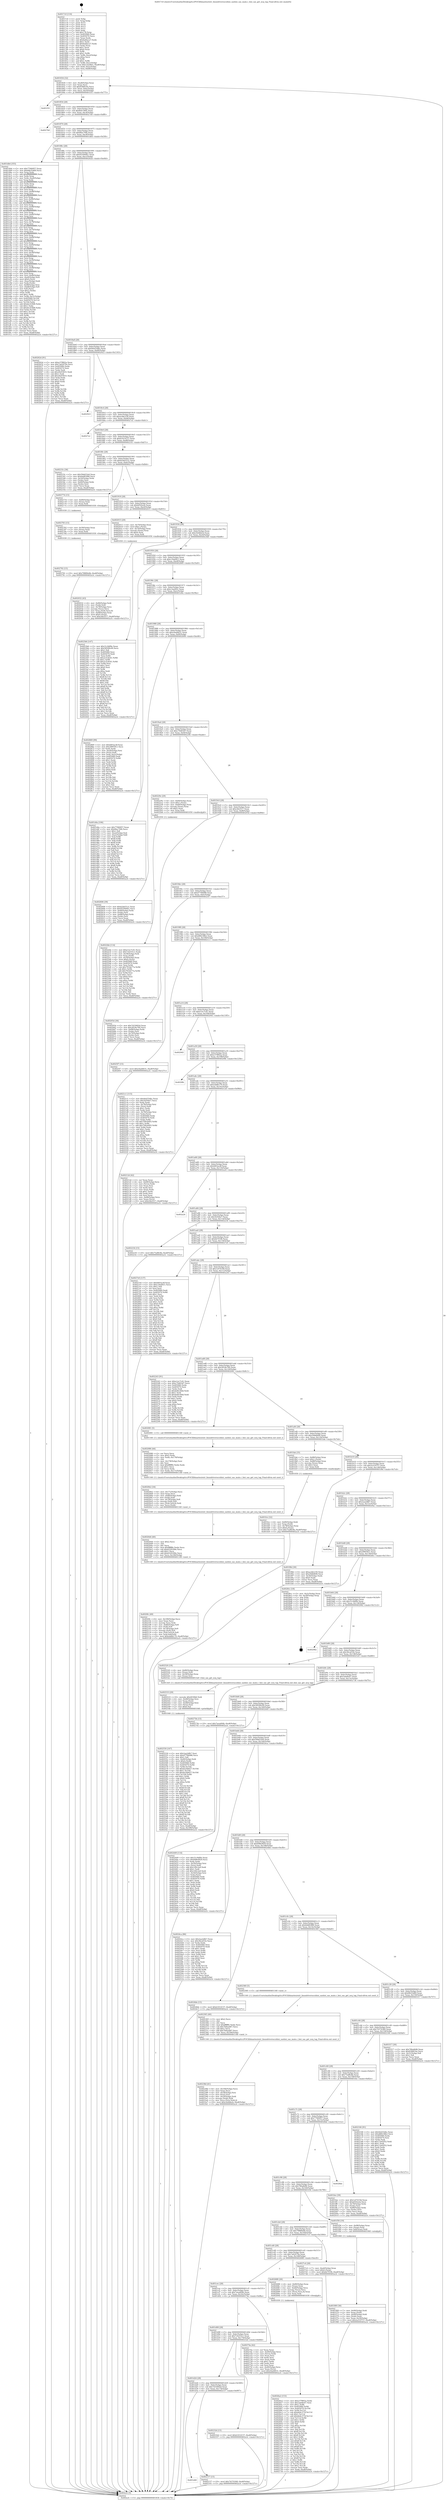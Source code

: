 digraph "0x4017c0" {
  label = "0x4017c0 (/mnt/c/Users/mathe/Desktop/tcc/POCII/binaries/extr_linuxdriversscsihisi_sashisi_sas_main.c_hisi_sas_get_ncq_tag_Final-ollvm.out::main(0))"
  labelloc = "t"
  node[shape=record]

  Entry [label="",width=0.3,height=0.3,shape=circle,fillcolor=black,style=filled]
  "0x401834" [label="{
     0x401834 [32]\l
     | [instrs]\l
     &nbsp;&nbsp;0x401834 \<+6\>: mov -0xa8(%rbp),%eax\l
     &nbsp;&nbsp;0x40183a \<+2\>: mov %eax,%ecx\l
     &nbsp;&nbsp;0x40183c \<+6\>: sub $0x83fd616e,%ecx\l
     &nbsp;&nbsp;0x401842 \<+6\>: mov %eax,-0xbc(%rbp)\l
     &nbsp;&nbsp;0x401848 \<+6\>: mov %ecx,-0xc0(%rbp)\l
     &nbsp;&nbsp;0x40184e \<+6\>: je 0000000000401f35 \<main+0x775\>\l
  }"]
  "0x401f35" [label="{
     0x401f35\l
  }", style=dashed]
  "0x401854" [label="{
     0x401854 [28]\l
     | [instrs]\l
     &nbsp;&nbsp;0x401854 \<+5\>: jmp 0000000000401859 \<main+0x99\>\l
     &nbsp;&nbsp;0x401859 \<+6\>: mov -0xbc(%rbp),%eax\l
     &nbsp;&nbsp;0x40185f \<+5\>: sub $0x8eb746fc,%eax\l
     &nbsp;&nbsp;0x401864 \<+6\>: mov %eax,-0xc4(%rbp)\l
     &nbsp;&nbsp;0x40186a \<+6\>: je 00000000004027b0 \<main+0xff0\>\l
  }"]
  Exit [label="",width=0.3,height=0.3,shape=circle,fillcolor=black,style=filled,peripheries=2]
  "0x4027b0" [label="{
     0x4027b0\l
  }", style=dashed]
  "0x401870" [label="{
     0x401870 [28]\l
     | [instrs]\l
     &nbsp;&nbsp;0x401870 \<+5\>: jmp 0000000000401875 \<main+0xb5\>\l
     &nbsp;&nbsp;0x401875 \<+6\>: mov -0xbc(%rbp),%eax\l
     &nbsp;&nbsp;0x40187b \<+5\>: sub $0x8fac70f4,%eax\l
     &nbsp;&nbsp;0x401880 \<+6\>: mov %eax,-0xc8(%rbp)\l
     &nbsp;&nbsp;0x401886 \<+6\>: je 0000000000401db4 \<main+0x5f4\>\l
  }"]
  "0x402792" [label="{
     0x402792 [15]\l
     | [instrs]\l
     &nbsp;&nbsp;0x402792 \<+10\>: movl $0x79889e6b,-0xa8(%rbp)\l
     &nbsp;&nbsp;0x40279c \<+5\>: jmp 0000000000402a3c \<main+0x127c\>\l
  }"]
  "0x401db4" [label="{
     0x401db4 [355]\l
     | [instrs]\l
     &nbsp;&nbsp;0x401db4 \<+5\>: mov $0x77060f57,%eax\l
     &nbsp;&nbsp;0x401db9 \<+5\>: mov $0x6fb35d69,%ecx\l
     &nbsp;&nbsp;0x401dbe \<+3\>: mov %rsp,%rdx\l
     &nbsp;&nbsp;0x401dc1 \<+4\>: add $0xfffffffffffffff0,%rdx\l
     &nbsp;&nbsp;0x401dc5 \<+3\>: mov %rdx,%rsp\l
     &nbsp;&nbsp;0x401dc8 \<+7\>: mov %rdx,-0xa0(%rbp)\l
     &nbsp;&nbsp;0x401dcf \<+3\>: mov %rsp,%rdx\l
     &nbsp;&nbsp;0x401dd2 \<+4\>: add $0xfffffffffffffff0,%rdx\l
     &nbsp;&nbsp;0x401dd6 \<+3\>: mov %rdx,%rsp\l
     &nbsp;&nbsp;0x401dd9 \<+3\>: mov %rsp,%rsi\l
     &nbsp;&nbsp;0x401ddc \<+4\>: add $0xfffffffffffffff0,%rsi\l
     &nbsp;&nbsp;0x401de0 \<+3\>: mov %rsi,%rsp\l
     &nbsp;&nbsp;0x401de3 \<+7\>: mov %rsi,-0x98(%rbp)\l
     &nbsp;&nbsp;0x401dea \<+3\>: mov %rsp,%rsi\l
     &nbsp;&nbsp;0x401ded \<+4\>: add $0xfffffffffffffff0,%rsi\l
     &nbsp;&nbsp;0x401df1 \<+3\>: mov %rsi,%rsp\l
     &nbsp;&nbsp;0x401df4 \<+7\>: mov %rsi,-0x90(%rbp)\l
     &nbsp;&nbsp;0x401dfb \<+3\>: mov %rsp,%rsi\l
     &nbsp;&nbsp;0x401dfe \<+4\>: add $0xfffffffffffffff0,%rsi\l
     &nbsp;&nbsp;0x401e02 \<+3\>: mov %rsi,%rsp\l
     &nbsp;&nbsp;0x401e05 \<+7\>: mov %rsi,-0x88(%rbp)\l
     &nbsp;&nbsp;0x401e0c \<+3\>: mov %rsp,%rsi\l
     &nbsp;&nbsp;0x401e0f \<+4\>: add $0xfffffffffffffff0,%rsi\l
     &nbsp;&nbsp;0x401e13 \<+3\>: mov %rsi,%rsp\l
     &nbsp;&nbsp;0x401e16 \<+4\>: mov %rsi,-0x80(%rbp)\l
     &nbsp;&nbsp;0x401e1a \<+3\>: mov %rsp,%rsi\l
     &nbsp;&nbsp;0x401e1d \<+4\>: add $0xfffffffffffffff0,%rsi\l
     &nbsp;&nbsp;0x401e21 \<+3\>: mov %rsi,%rsp\l
     &nbsp;&nbsp;0x401e24 \<+4\>: mov %rsi,-0x78(%rbp)\l
     &nbsp;&nbsp;0x401e28 \<+3\>: mov %rsp,%rsi\l
     &nbsp;&nbsp;0x401e2b \<+4\>: add $0xfffffffffffffff0,%rsi\l
     &nbsp;&nbsp;0x401e2f \<+3\>: mov %rsi,%rsp\l
     &nbsp;&nbsp;0x401e32 \<+4\>: mov %rsi,-0x70(%rbp)\l
     &nbsp;&nbsp;0x401e36 \<+3\>: mov %rsp,%rsi\l
     &nbsp;&nbsp;0x401e39 \<+4\>: add $0xfffffffffffffff0,%rsi\l
     &nbsp;&nbsp;0x401e3d \<+3\>: mov %rsi,%rsp\l
     &nbsp;&nbsp;0x401e40 \<+4\>: mov %rsi,-0x68(%rbp)\l
     &nbsp;&nbsp;0x401e44 \<+3\>: mov %rsp,%rsi\l
     &nbsp;&nbsp;0x401e47 \<+4\>: add $0xfffffffffffffff0,%rsi\l
     &nbsp;&nbsp;0x401e4b \<+3\>: mov %rsi,%rsp\l
     &nbsp;&nbsp;0x401e4e \<+4\>: mov %rsi,-0x60(%rbp)\l
     &nbsp;&nbsp;0x401e52 \<+3\>: mov %rsp,%rsi\l
     &nbsp;&nbsp;0x401e55 \<+4\>: add $0xfffffffffffffff0,%rsi\l
     &nbsp;&nbsp;0x401e59 \<+3\>: mov %rsi,%rsp\l
     &nbsp;&nbsp;0x401e5c \<+4\>: mov %rsi,-0x58(%rbp)\l
     &nbsp;&nbsp;0x401e60 \<+3\>: mov %rsp,%rsi\l
     &nbsp;&nbsp;0x401e63 \<+4\>: add $0xfffffffffffffff0,%rsi\l
     &nbsp;&nbsp;0x401e67 \<+3\>: mov %rsi,%rsp\l
     &nbsp;&nbsp;0x401e6a \<+4\>: mov %rsi,-0x50(%rbp)\l
     &nbsp;&nbsp;0x401e6e \<+3\>: mov %rsp,%rsi\l
     &nbsp;&nbsp;0x401e71 \<+4\>: add $0xfffffffffffffff0,%rsi\l
     &nbsp;&nbsp;0x401e75 \<+3\>: mov %rsi,%rsp\l
     &nbsp;&nbsp;0x401e78 \<+4\>: mov %rsi,-0x48(%rbp)\l
     &nbsp;&nbsp;0x401e7c \<+3\>: mov %rsp,%rsi\l
     &nbsp;&nbsp;0x401e7f \<+4\>: add $0xfffffffffffffff0,%rsi\l
     &nbsp;&nbsp;0x401e83 \<+3\>: mov %rsi,%rsp\l
     &nbsp;&nbsp;0x401e86 \<+4\>: mov %rsi,-0x40(%rbp)\l
     &nbsp;&nbsp;0x401e8a \<+7\>: mov -0xa0(%rbp),%rsi\l
     &nbsp;&nbsp;0x401e91 \<+6\>: movl $0x0,(%rsi)\l
     &nbsp;&nbsp;0x401e97 \<+6\>: mov -0xac(%rbp),%edi\l
     &nbsp;&nbsp;0x401e9d \<+2\>: mov %edi,(%rdx)\l
     &nbsp;&nbsp;0x401e9f \<+7\>: mov -0x98(%rbp),%rsi\l
     &nbsp;&nbsp;0x401ea6 \<+7\>: mov -0xb8(%rbp),%r8\l
     &nbsp;&nbsp;0x401ead \<+3\>: mov %r8,(%rsi)\l
     &nbsp;&nbsp;0x401eb0 \<+3\>: cmpl $0x2,(%rdx)\l
     &nbsp;&nbsp;0x401eb3 \<+4\>: setne %r9b\l
     &nbsp;&nbsp;0x401eb7 \<+4\>: and $0x1,%r9b\l
     &nbsp;&nbsp;0x401ebb \<+4\>: mov %r9b,-0x31(%rbp)\l
     &nbsp;&nbsp;0x401ebf \<+8\>: mov 0x405060,%r10d\l
     &nbsp;&nbsp;0x401ec7 \<+8\>: mov 0x405070,%r11d\l
     &nbsp;&nbsp;0x401ecf \<+3\>: mov %r10d,%ebx\l
     &nbsp;&nbsp;0x401ed2 \<+6\>: add $0xdec43fd8,%ebx\l
     &nbsp;&nbsp;0x401ed8 \<+3\>: sub $0x1,%ebx\l
     &nbsp;&nbsp;0x401edb \<+6\>: sub $0xdec43fd8,%ebx\l
     &nbsp;&nbsp;0x401ee1 \<+4\>: imul %ebx,%r10d\l
     &nbsp;&nbsp;0x401ee5 \<+4\>: and $0x1,%r10d\l
     &nbsp;&nbsp;0x401ee9 \<+4\>: cmp $0x0,%r10d\l
     &nbsp;&nbsp;0x401eed \<+4\>: sete %r9b\l
     &nbsp;&nbsp;0x401ef1 \<+4\>: cmp $0xa,%r11d\l
     &nbsp;&nbsp;0x401ef5 \<+4\>: setl %r14b\l
     &nbsp;&nbsp;0x401ef9 \<+3\>: mov %r9b,%r15b\l
     &nbsp;&nbsp;0x401efc \<+3\>: and %r14b,%r15b\l
     &nbsp;&nbsp;0x401eff \<+3\>: xor %r14b,%r9b\l
     &nbsp;&nbsp;0x401f02 \<+3\>: or %r9b,%r15b\l
     &nbsp;&nbsp;0x401f05 \<+4\>: test $0x1,%r15b\l
     &nbsp;&nbsp;0x401f09 \<+3\>: cmovne %ecx,%eax\l
     &nbsp;&nbsp;0x401f0c \<+6\>: mov %eax,-0xa8(%rbp)\l
     &nbsp;&nbsp;0x401f12 \<+5\>: jmp 0000000000402a3c \<main+0x127c\>\l
  }"]
  "0x40188c" [label="{
     0x40188c [28]\l
     | [instrs]\l
     &nbsp;&nbsp;0x40188c \<+5\>: jmp 0000000000401891 \<main+0xd1\>\l
     &nbsp;&nbsp;0x401891 \<+6\>: mov -0xbc(%rbp),%eax\l
     &nbsp;&nbsp;0x401897 \<+5\>: sub $0x925944b1,%eax\l
     &nbsp;&nbsp;0x40189c \<+6\>: mov %eax,-0xcc(%rbp)\l
     &nbsp;&nbsp;0x4018a2 \<+6\>: je 000000000040262d \<main+0xe6d\>\l
  }"]
  "0x402783" [label="{
     0x402783 [15]\l
     | [instrs]\l
     &nbsp;&nbsp;0x402783 \<+4\>: mov -0x58(%rbp),%rax\l
     &nbsp;&nbsp;0x402787 \<+3\>: mov (%rax),%rax\l
     &nbsp;&nbsp;0x40278a \<+3\>: mov %rax,%rdi\l
     &nbsp;&nbsp;0x40278d \<+5\>: call 0000000000401030 \<free@plt\>\l
     | [calls]\l
     &nbsp;&nbsp;0x401030 \{1\} (unknown)\l
  }"]
  "0x40262d" [label="{
     0x40262d [91]\l
     | [instrs]\l
     &nbsp;&nbsp;0x40262d \<+5\>: mov $0xe37f802a,%eax\l
     &nbsp;&nbsp;0x402632 \<+5\>: mov $0x7a62979a,%ecx\l
     &nbsp;&nbsp;0x402637 \<+7\>: mov 0x405060,%edx\l
     &nbsp;&nbsp;0x40263e \<+7\>: mov 0x405070,%esi\l
     &nbsp;&nbsp;0x402645 \<+2\>: mov %edx,%edi\l
     &nbsp;&nbsp;0x402647 \<+6\>: sub $0x20e93631,%edi\l
     &nbsp;&nbsp;0x40264d \<+3\>: sub $0x1,%edi\l
     &nbsp;&nbsp;0x402650 \<+6\>: add $0x20e93631,%edi\l
     &nbsp;&nbsp;0x402656 \<+3\>: imul %edi,%edx\l
     &nbsp;&nbsp;0x402659 \<+3\>: and $0x1,%edx\l
     &nbsp;&nbsp;0x40265c \<+3\>: cmp $0x0,%edx\l
     &nbsp;&nbsp;0x40265f \<+4\>: sete %r8b\l
     &nbsp;&nbsp;0x402663 \<+3\>: cmp $0xa,%esi\l
     &nbsp;&nbsp;0x402666 \<+4\>: setl %r9b\l
     &nbsp;&nbsp;0x40266a \<+3\>: mov %r8b,%r10b\l
     &nbsp;&nbsp;0x40266d \<+3\>: and %r9b,%r10b\l
     &nbsp;&nbsp;0x402670 \<+3\>: xor %r9b,%r8b\l
     &nbsp;&nbsp;0x402673 \<+3\>: or %r8b,%r10b\l
     &nbsp;&nbsp;0x402676 \<+4\>: test $0x1,%r10b\l
     &nbsp;&nbsp;0x40267a \<+3\>: cmovne %ecx,%eax\l
     &nbsp;&nbsp;0x40267d \<+6\>: mov %eax,-0xa8(%rbp)\l
     &nbsp;&nbsp;0x402683 \<+5\>: jmp 0000000000402a3c \<main+0x127c\>\l
  }"]
  "0x4018a8" [label="{
     0x4018a8 [28]\l
     | [instrs]\l
     &nbsp;&nbsp;0x4018a8 \<+5\>: jmp 00000000004018ad \<main+0xed\>\l
     &nbsp;&nbsp;0x4018ad \<+6\>: mov -0xbc(%rbp),%eax\l
     &nbsp;&nbsp;0x4018b3 \<+5\>: sub $0x9eb55dbc,%eax\l
     &nbsp;&nbsp;0x4018b8 \<+6\>: mov %eax,-0xd0(%rbp)\l
     &nbsp;&nbsp;0x4018be \<+6\>: je 0000000000402923 \<main+0x1163\>\l
  }"]
  "0x4026a2" [label="{
     0x4026a2 [153]\l
     | [instrs]\l
     &nbsp;&nbsp;0x4026a2 \<+5\>: mov $0xe37f802a,%edx\l
     &nbsp;&nbsp;0x4026a7 \<+5\>: mov $0x3ab4fe47,%esi\l
     &nbsp;&nbsp;0x4026ac \<+3\>: mov $0x1,%r8b\l
     &nbsp;&nbsp;0x4026af \<+8\>: mov 0x405060,%r9d\l
     &nbsp;&nbsp;0x4026b7 \<+8\>: mov 0x405070,%r10d\l
     &nbsp;&nbsp;0x4026bf \<+3\>: mov %r9d,%r11d\l
     &nbsp;&nbsp;0x4026c2 \<+7\>: sub $0xbb4c375f,%r11d\l
     &nbsp;&nbsp;0x4026c9 \<+4\>: sub $0x1,%r11d\l
     &nbsp;&nbsp;0x4026cd \<+7\>: add $0xbb4c375f,%r11d\l
     &nbsp;&nbsp;0x4026d4 \<+4\>: imul %r11d,%r9d\l
     &nbsp;&nbsp;0x4026d8 \<+4\>: and $0x1,%r9d\l
     &nbsp;&nbsp;0x4026dc \<+4\>: cmp $0x0,%r9d\l
     &nbsp;&nbsp;0x4026e0 \<+3\>: sete %bl\l
     &nbsp;&nbsp;0x4026e3 \<+4\>: cmp $0xa,%r10d\l
     &nbsp;&nbsp;0x4026e7 \<+4\>: setl %r14b\l
     &nbsp;&nbsp;0x4026eb \<+3\>: mov %bl,%r15b\l
     &nbsp;&nbsp;0x4026ee \<+4\>: xor $0xff,%r15b\l
     &nbsp;&nbsp;0x4026f2 \<+3\>: mov %r14b,%r12b\l
     &nbsp;&nbsp;0x4026f5 \<+4\>: xor $0xff,%r12b\l
     &nbsp;&nbsp;0x4026f9 \<+4\>: xor $0x1,%r8b\l
     &nbsp;&nbsp;0x4026fd \<+3\>: mov %r15b,%r13b\l
     &nbsp;&nbsp;0x402700 \<+4\>: and $0xff,%r13b\l
     &nbsp;&nbsp;0x402704 \<+3\>: and %r8b,%bl\l
     &nbsp;&nbsp;0x402707 \<+3\>: mov %r12b,%al\l
     &nbsp;&nbsp;0x40270a \<+2\>: and $0xff,%al\l
     &nbsp;&nbsp;0x40270c \<+3\>: and %r8b,%r14b\l
     &nbsp;&nbsp;0x40270f \<+3\>: or %bl,%r13b\l
     &nbsp;&nbsp;0x402712 \<+3\>: or %r14b,%al\l
     &nbsp;&nbsp;0x402715 \<+3\>: xor %al,%r13b\l
     &nbsp;&nbsp;0x402718 \<+3\>: or %r12b,%r15b\l
     &nbsp;&nbsp;0x40271b \<+4\>: xor $0xff,%r15b\l
     &nbsp;&nbsp;0x40271f \<+4\>: or $0x1,%r8b\l
     &nbsp;&nbsp;0x402723 \<+3\>: and %r8b,%r15b\l
     &nbsp;&nbsp;0x402726 \<+3\>: or %r15b,%r13b\l
     &nbsp;&nbsp;0x402729 \<+4\>: test $0x1,%r13b\l
     &nbsp;&nbsp;0x40272d \<+3\>: cmovne %esi,%edx\l
     &nbsp;&nbsp;0x402730 \<+6\>: mov %edx,-0xa8(%rbp)\l
     &nbsp;&nbsp;0x402736 \<+5\>: jmp 0000000000402a3c \<main+0x127c\>\l
  }"]
  "0x402923" [label="{
     0x402923\l
  }", style=dashed]
  "0x4018c4" [label="{
     0x4018c4 [28]\l
     | [instrs]\l
     &nbsp;&nbsp;0x4018c4 \<+5\>: jmp 00000000004018c9 \<main+0x109\>\l
     &nbsp;&nbsp;0x4018c9 \<+6\>: mov -0xbc(%rbp),%eax\l
     &nbsp;&nbsp;0x4018cf \<+5\>: sub $0xacddc230,%eax\l
     &nbsp;&nbsp;0x4018d4 \<+6\>: mov %eax,-0xd4(%rbp)\l
     &nbsp;&nbsp;0x4018da \<+6\>: je 00000000004027a1 \<main+0xfe1\>\l
  }"]
  "0x402550" [label="{
     0x402550 [167]\l
     | [instrs]\l
     &nbsp;&nbsp;0x402550 \<+5\>: mov $0x2aa2dfb7,%esi\l
     &nbsp;&nbsp;0x402555 \<+5\>: mov $0xd7784086,%ecx\l
     &nbsp;&nbsp;0x40255a \<+2\>: mov $0x1,%dl\l
     &nbsp;&nbsp;0x40255c \<+4\>: mov -0x40(%rbp),%rdi\l
     &nbsp;&nbsp;0x402560 \<+6\>: movl $0x0,(%rdi)\l
     &nbsp;&nbsp;0x402566 \<+8\>: mov 0x405060,%r8d\l
     &nbsp;&nbsp;0x40256e \<+8\>: mov 0x405070,%r9d\l
     &nbsp;&nbsp;0x402576 \<+3\>: mov %r8d,%r10d\l
     &nbsp;&nbsp;0x402579 \<+7\>: add $0xde24b627,%r10d\l
     &nbsp;&nbsp;0x402580 \<+4\>: sub $0x1,%r10d\l
     &nbsp;&nbsp;0x402584 \<+7\>: sub $0xde24b627,%r10d\l
     &nbsp;&nbsp;0x40258b \<+4\>: imul %r10d,%r8d\l
     &nbsp;&nbsp;0x40258f \<+4\>: and $0x1,%r8d\l
     &nbsp;&nbsp;0x402593 \<+4\>: cmp $0x0,%r8d\l
     &nbsp;&nbsp;0x402597 \<+4\>: sete %r11b\l
     &nbsp;&nbsp;0x40259b \<+4\>: cmp $0xa,%r9d\l
     &nbsp;&nbsp;0x40259f \<+3\>: setl %bl\l
     &nbsp;&nbsp;0x4025a2 \<+3\>: mov %r11b,%r14b\l
     &nbsp;&nbsp;0x4025a5 \<+4\>: xor $0xff,%r14b\l
     &nbsp;&nbsp;0x4025a9 \<+3\>: mov %bl,%r15b\l
     &nbsp;&nbsp;0x4025ac \<+4\>: xor $0xff,%r15b\l
     &nbsp;&nbsp;0x4025b0 \<+3\>: xor $0x1,%dl\l
     &nbsp;&nbsp;0x4025b3 \<+3\>: mov %r14b,%r12b\l
     &nbsp;&nbsp;0x4025b6 \<+4\>: and $0xff,%r12b\l
     &nbsp;&nbsp;0x4025ba \<+3\>: and %dl,%r11b\l
     &nbsp;&nbsp;0x4025bd \<+3\>: mov %r15b,%r13b\l
     &nbsp;&nbsp;0x4025c0 \<+4\>: and $0xff,%r13b\l
     &nbsp;&nbsp;0x4025c4 \<+2\>: and %dl,%bl\l
     &nbsp;&nbsp;0x4025c6 \<+3\>: or %r11b,%r12b\l
     &nbsp;&nbsp;0x4025c9 \<+3\>: or %bl,%r13b\l
     &nbsp;&nbsp;0x4025cc \<+3\>: xor %r13b,%r12b\l
     &nbsp;&nbsp;0x4025cf \<+3\>: or %r15b,%r14b\l
     &nbsp;&nbsp;0x4025d2 \<+4\>: xor $0xff,%r14b\l
     &nbsp;&nbsp;0x4025d6 \<+3\>: or $0x1,%dl\l
     &nbsp;&nbsp;0x4025d9 \<+3\>: and %dl,%r14b\l
     &nbsp;&nbsp;0x4025dc \<+3\>: or %r14b,%r12b\l
     &nbsp;&nbsp;0x4025df \<+4\>: test $0x1,%r12b\l
     &nbsp;&nbsp;0x4025e3 \<+3\>: cmovne %ecx,%esi\l
     &nbsp;&nbsp;0x4025e6 \<+6\>: mov %esi,-0xa8(%rbp)\l
     &nbsp;&nbsp;0x4025ec \<+6\>: mov %eax,-0x188(%rbp)\l
     &nbsp;&nbsp;0x4025f2 \<+5\>: jmp 0000000000402a3c \<main+0x127c\>\l
  }"]
  "0x4027a1" [label="{
     0x4027a1\l
  }", style=dashed]
  "0x4018e0" [label="{
     0x4018e0 [28]\l
     | [instrs]\l
     &nbsp;&nbsp;0x4018e0 \<+5\>: jmp 00000000004018e5 \<main+0x125\>\l
     &nbsp;&nbsp;0x4018e5 \<+6\>: mov -0xbc(%rbp),%eax\l
     &nbsp;&nbsp;0x4018eb \<+5\>: sub $0xb1614157,%eax\l
     &nbsp;&nbsp;0x4018f0 \<+6\>: mov %eax,-0xd8(%rbp)\l
     &nbsp;&nbsp;0x4018f6 \<+6\>: je 000000000040233c \<main+0xb7c\>\l
  }"]
  "0x402533" [label="{
     0x402533 [29]\l
     | [instrs]\l
     &nbsp;&nbsp;0x402533 \<+10\>: movabs $0x4030b6,%rdi\l
     &nbsp;&nbsp;0x40253d \<+4\>: mov -0x48(%rbp),%rsi\l
     &nbsp;&nbsp;0x402541 \<+2\>: mov %eax,(%rsi)\l
     &nbsp;&nbsp;0x402543 \<+4\>: mov -0x48(%rbp),%rsi\l
     &nbsp;&nbsp;0x402547 \<+2\>: mov (%rsi),%esi\l
     &nbsp;&nbsp;0x402549 \<+2\>: mov $0x0,%al\l
     &nbsp;&nbsp;0x40254b \<+5\>: call 0000000000401040 \<printf@plt\>\l
     | [calls]\l
     &nbsp;&nbsp;0x401040 \{1\} (unknown)\l
  }"]
  "0x40233c" [label="{
     0x40233c [36]\l
     | [instrs]\l
     &nbsp;&nbsp;0x40233c \<+5\>: mov $0x59dd33e6,%eax\l
     &nbsp;&nbsp;0x402341 \<+5\>: mov $0x6dd83f88,%ecx\l
     &nbsp;&nbsp;0x402346 \<+4\>: mov -0x50(%rbp),%rdx\l
     &nbsp;&nbsp;0x40234a \<+2\>: mov (%rdx),%esi\l
     &nbsp;&nbsp;0x40234c \<+4\>: mov -0x60(%rbp),%rdx\l
     &nbsp;&nbsp;0x402350 \<+2\>: cmp (%rdx),%esi\l
     &nbsp;&nbsp;0x402352 \<+3\>: cmovl %ecx,%eax\l
     &nbsp;&nbsp;0x402355 \<+6\>: mov %eax,-0xa8(%rbp)\l
     &nbsp;&nbsp;0x40235b \<+5\>: jmp 0000000000402a3c \<main+0x127c\>\l
  }"]
  "0x4018fc" [label="{
     0x4018fc [28]\l
     | [instrs]\l
     &nbsp;&nbsp;0x4018fc \<+5\>: jmp 0000000000401901 \<main+0x141\>\l
     &nbsp;&nbsp;0x401901 \<+6\>: mov -0xbc(%rbp),%eax\l
     &nbsp;&nbsp;0x401907 \<+5\>: sub $0xb24d31a1,%eax\l
     &nbsp;&nbsp;0x40190c \<+6\>: mov %eax,-0xdc(%rbp)\l
     &nbsp;&nbsp;0x401912 \<+6\>: je 0000000000402774 \<main+0xfb4\>\l
  }"]
  "0x40238d" [label="{
     0x40238d [41]\l
     | [instrs]\l
     &nbsp;&nbsp;0x40238d \<+6\>: mov -0x184(%rbp),%ecx\l
     &nbsp;&nbsp;0x402393 \<+3\>: imul %eax,%ecx\l
     &nbsp;&nbsp;0x402396 \<+4\>: mov -0x58(%rbp),%rsi\l
     &nbsp;&nbsp;0x40239a \<+3\>: mov (%rsi),%rsi\l
     &nbsp;&nbsp;0x40239d \<+4\>: mov -0x50(%rbp),%rdi\l
     &nbsp;&nbsp;0x4023a1 \<+3\>: movslq (%rdi),%rdi\l
     &nbsp;&nbsp;0x4023a4 \<+3\>: mov %ecx,(%rsi,%rdi,4)\l
     &nbsp;&nbsp;0x4023a7 \<+10\>: movl $0xc0e6bbcb,-0xa8(%rbp)\l
     &nbsp;&nbsp;0x4023b1 \<+5\>: jmp 0000000000402a3c \<main+0x127c\>\l
  }"]
  "0x402774" [label="{
     0x402774 [15]\l
     | [instrs]\l
     &nbsp;&nbsp;0x402774 \<+4\>: mov -0x80(%rbp),%rax\l
     &nbsp;&nbsp;0x402778 \<+3\>: mov (%rax),%rax\l
     &nbsp;&nbsp;0x40277b \<+3\>: mov %rax,%rdi\l
     &nbsp;&nbsp;0x40277e \<+5\>: call 0000000000401030 \<free@plt\>\l
     | [calls]\l
     &nbsp;&nbsp;0x401030 \{1\} (unknown)\l
  }"]
  "0x401918" [label="{
     0x401918 [28]\l
     | [instrs]\l
     &nbsp;&nbsp;0x401918 \<+5\>: jmp 000000000040191d \<main+0x15d\>\l
     &nbsp;&nbsp;0x40191d \<+6\>: mov -0xbc(%rbp),%eax\l
     &nbsp;&nbsp;0x401923 \<+5\>: sub $0xbf5f2eeb,%eax\l
     &nbsp;&nbsp;0x401928 \<+6\>: mov %eax,-0xe0(%rbp)\l
     &nbsp;&nbsp;0x40192e \<+6\>: je 0000000000402015 \<main+0x855\>\l
  }"]
  "0x402365" [label="{
     0x402365 [40]\l
     | [instrs]\l
     &nbsp;&nbsp;0x402365 \<+5\>: mov $0x2,%ecx\l
     &nbsp;&nbsp;0x40236a \<+1\>: cltd\l
     &nbsp;&nbsp;0x40236b \<+2\>: idiv %ecx\l
     &nbsp;&nbsp;0x40236d \<+6\>: imul $0xfffffffe,%edx,%ecx\l
     &nbsp;&nbsp;0x402373 \<+6\>: sub $0x7b9aad67,%ecx\l
     &nbsp;&nbsp;0x402379 \<+3\>: add $0x1,%ecx\l
     &nbsp;&nbsp;0x40237c \<+6\>: add $0x7b9aad67,%ecx\l
     &nbsp;&nbsp;0x402382 \<+6\>: mov %ecx,-0x184(%rbp)\l
     &nbsp;&nbsp;0x402388 \<+5\>: call 0000000000401160 \<next_i\>\l
     | [calls]\l
     &nbsp;&nbsp;0x401160 \{1\} (/mnt/c/Users/mathe/Desktop/tcc/POCII/binaries/extr_linuxdriversscsihisi_sashisi_sas_main.c_hisi_sas_get_ncq_tag_Final-ollvm.out::next_i)\l
  }"]
  "0x402015" [label="{
     0x402015 [29]\l
     | [instrs]\l
     &nbsp;&nbsp;0x402015 \<+4\>: mov -0x70(%rbp),%rax\l
     &nbsp;&nbsp;0x402019 \<+6\>: movl $0x1,(%rax)\l
     &nbsp;&nbsp;0x40201f \<+4\>: mov -0x70(%rbp),%rax\l
     &nbsp;&nbsp;0x402023 \<+3\>: movslq (%rax),%rax\l
     &nbsp;&nbsp;0x402026 \<+4\>: shl $0x4,%rax\l
     &nbsp;&nbsp;0x40202a \<+3\>: mov %rax,%rdi\l
     &nbsp;&nbsp;0x40202d \<+5\>: call 0000000000401050 \<malloc@plt\>\l
     | [calls]\l
     &nbsp;&nbsp;0x401050 \{1\} (unknown)\l
  }"]
  "0x401934" [label="{
     0x401934 [28]\l
     | [instrs]\l
     &nbsp;&nbsp;0x401934 \<+5\>: jmp 0000000000401939 \<main+0x179\>\l
     &nbsp;&nbsp;0x401939 \<+6\>: mov -0xbc(%rbp),%eax\l
     &nbsp;&nbsp;0x40193f \<+5\>: sub $0xc0e6bbcb,%eax\l
     &nbsp;&nbsp;0x401944 \<+6\>: mov %eax,-0xe4(%rbp)\l
     &nbsp;&nbsp;0x40194a \<+6\>: je 00000000004023b6 \<main+0xbf6\>\l
  }"]
  "0x4022bb" [label="{
     0x4022bb [114]\l
     | [instrs]\l
     &nbsp;&nbsp;0x4022bb \<+5\>: mov $0xe1ec7c41,%ecx\l
     &nbsp;&nbsp;0x4022c0 \<+5\>: mov $0x7c6255c1,%edx\l
     &nbsp;&nbsp;0x4022c5 \<+4\>: mov -0x58(%rbp),%rdi\l
     &nbsp;&nbsp;0x4022c9 \<+3\>: mov %rax,(%rdi)\l
     &nbsp;&nbsp;0x4022cc \<+4\>: mov -0x50(%rbp),%rax\l
     &nbsp;&nbsp;0x4022d0 \<+6\>: movl $0x0,(%rax)\l
     &nbsp;&nbsp;0x4022d6 \<+7\>: mov 0x405060,%esi\l
     &nbsp;&nbsp;0x4022dd \<+8\>: mov 0x405070,%r8d\l
     &nbsp;&nbsp;0x4022e5 \<+3\>: mov %esi,%r9d\l
     &nbsp;&nbsp;0x4022e8 \<+7\>: sub $0x791bb77a,%r9d\l
     &nbsp;&nbsp;0x4022ef \<+4\>: sub $0x1,%r9d\l
     &nbsp;&nbsp;0x4022f3 \<+7\>: add $0x791bb77a,%r9d\l
     &nbsp;&nbsp;0x4022fa \<+4\>: imul %r9d,%esi\l
     &nbsp;&nbsp;0x4022fe \<+3\>: and $0x1,%esi\l
     &nbsp;&nbsp;0x402301 \<+3\>: cmp $0x0,%esi\l
     &nbsp;&nbsp;0x402304 \<+4\>: sete %r10b\l
     &nbsp;&nbsp;0x402308 \<+4\>: cmp $0xa,%r8d\l
     &nbsp;&nbsp;0x40230c \<+4\>: setl %r11b\l
     &nbsp;&nbsp;0x402310 \<+3\>: mov %r10b,%bl\l
     &nbsp;&nbsp;0x402313 \<+3\>: and %r11b,%bl\l
     &nbsp;&nbsp;0x402316 \<+3\>: xor %r11b,%r10b\l
     &nbsp;&nbsp;0x402319 \<+3\>: or %r10b,%bl\l
     &nbsp;&nbsp;0x40231c \<+3\>: test $0x1,%bl\l
     &nbsp;&nbsp;0x40231f \<+3\>: cmovne %edx,%ecx\l
     &nbsp;&nbsp;0x402322 \<+6\>: mov %ecx,-0xa8(%rbp)\l
     &nbsp;&nbsp;0x402328 \<+5\>: jmp 0000000000402a3c \<main+0x127c\>\l
  }"]
  "0x4023b6" [label="{
     0x4023b6 [147]\l
     | [instrs]\l
     &nbsp;&nbsp;0x4023b6 \<+5\>: mov $0x31c9df9e,%eax\l
     &nbsp;&nbsp;0x4023bb \<+5\>: mov $0x58599c09,%ecx\l
     &nbsp;&nbsp;0x4023c0 \<+2\>: mov $0x1,%dl\l
     &nbsp;&nbsp;0x4023c2 \<+7\>: mov 0x405060,%esi\l
     &nbsp;&nbsp;0x4023c9 \<+7\>: mov 0x405070,%edi\l
     &nbsp;&nbsp;0x4023d0 \<+3\>: mov %esi,%r8d\l
     &nbsp;&nbsp;0x4023d3 \<+7\>: sub $0x2c5cde41,%r8d\l
     &nbsp;&nbsp;0x4023da \<+4\>: sub $0x1,%r8d\l
     &nbsp;&nbsp;0x4023de \<+7\>: add $0x2c5cde41,%r8d\l
     &nbsp;&nbsp;0x4023e5 \<+4\>: imul %r8d,%esi\l
     &nbsp;&nbsp;0x4023e9 \<+3\>: and $0x1,%esi\l
     &nbsp;&nbsp;0x4023ec \<+3\>: cmp $0x0,%esi\l
     &nbsp;&nbsp;0x4023ef \<+4\>: sete %r9b\l
     &nbsp;&nbsp;0x4023f3 \<+3\>: cmp $0xa,%edi\l
     &nbsp;&nbsp;0x4023f6 \<+4\>: setl %r10b\l
     &nbsp;&nbsp;0x4023fa \<+3\>: mov %r9b,%r11b\l
     &nbsp;&nbsp;0x4023fd \<+4\>: xor $0xff,%r11b\l
     &nbsp;&nbsp;0x402401 \<+3\>: mov %r10b,%bl\l
     &nbsp;&nbsp;0x402404 \<+3\>: xor $0xff,%bl\l
     &nbsp;&nbsp;0x402407 \<+3\>: xor $0x1,%dl\l
     &nbsp;&nbsp;0x40240a \<+3\>: mov %r11b,%r14b\l
     &nbsp;&nbsp;0x40240d \<+4\>: and $0xff,%r14b\l
     &nbsp;&nbsp;0x402411 \<+3\>: and %dl,%r9b\l
     &nbsp;&nbsp;0x402414 \<+3\>: mov %bl,%r15b\l
     &nbsp;&nbsp;0x402417 \<+4\>: and $0xff,%r15b\l
     &nbsp;&nbsp;0x40241b \<+3\>: and %dl,%r10b\l
     &nbsp;&nbsp;0x40241e \<+3\>: or %r9b,%r14b\l
     &nbsp;&nbsp;0x402421 \<+3\>: or %r10b,%r15b\l
     &nbsp;&nbsp;0x402424 \<+3\>: xor %r15b,%r14b\l
     &nbsp;&nbsp;0x402427 \<+3\>: or %bl,%r11b\l
     &nbsp;&nbsp;0x40242a \<+4\>: xor $0xff,%r11b\l
     &nbsp;&nbsp;0x40242e \<+3\>: or $0x1,%dl\l
     &nbsp;&nbsp;0x402431 \<+3\>: and %dl,%r11b\l
     &nbsp;&nbsp;0x402434 \<+3\>: or %r11b,%r14b\l
     &nbsp;&nbsp;0x402437 \<+4\>: test $0x1,%r14b\l
     &nbsp;&nbsp;0x40243b \<+3\>: cmovne %ecx,%eax\l
     &nbsp;&nbsp;0x40243e \<+6\>: mov %eax,-0xa8(%rbp)\l
     &nbsp;&nbsp;0x402444 \<+5\>: jmp 0000000000402a3c \<main+0x127c\>\l
  }"]
  "0x401950" [label="{
     0x401950 [28]\l
     | [instrs]\l
     &nbsp;&nbsp;0x401950 \<+5\>: jmp 0000000000401955 \<main+0x195\>\l
     &nbsp;&nbsp;0x401955 \<+6\>: mov -0xbc(%rbp),%eax\l
     &nbsp;&nbsp;0x40195b \<+5\>: sub $0xc18a69c1,%eax\l
     &nbsp;&nbsp;0x401960 \<+6\>: mov %eax,-0xe8(%rbp)\l
     &nbsp;&nbsp;0x401966 \<+6\>: je 0000000000402869 \<main+0x10a9\>\l
  }"]
  "0x401d40" [label="{
     0x401d40\l
  }", style=dashed]
  "0x402869" [label="{
     0x402869 [99]\l
     | [instrs]\l
     &nbsp;&nbsp;0x402869 \<+5\>: mov $0xfd93acdf,%eax\l
     &nbsp;&nbsp;0x40286e \<+5\>: mov $0x2f9059c1,%ecx\l
     &nbsp;&nbsp;0x402873 \<+2\>: xor %edx,%edx\l
     &nbsp;&nbsp;0x402875 \<+7\>: mov -0xa0(%rbp),%rsi\l
     &nbsp;&nbsp;0x40287c \<+2\>: mov (%rsi),%edi\l
     &nbsp;&nbsp;0x40287e \<+3\>: mov %edi,-0x2c(%rbp)\l
     &nbsp;&nbsp;0x402881 \<+7\>: mov 0x405060,%edi\l
     &nbsp;&nbsp;0x402888 \<+8\>: mov 0x405070,%r8d\l
     &nbsp;&nbsp;0x402890 \<+3\>: sub $0x1,%edx\l
     &nbsp;&nbsp;0x402893 \<+3\>: mov %edi,%r9d\l
     &nbsp;&nbsp;0x402896 \<+3\>: add %edx,%r9d\l
     &nbsp;&nbsp;0x402899 \<+4\>: imul %r9d,%edi\l
     &nbsp;&nbsp;0x40289d \<+3\>: and $0x1,%edi\l
     &nbsp;&nbsp;0x4028a0 \<+3\>: cmp $0x0,%edi\l
     &nbsp;&nbsp;0x4028a3 \<+4\>: sete %r10b\l
     &nbsp;&nbsp;0x4028a7 \<+4\>: cmp $0xa,%r8d\l
     &nbsp;&nbsp;0x4028ab \<+4\>: setl %r11b\l
     &nbsp;&nbsp;0x4028af \<+3\>: mov %r10b,%bl\l
     &nbsp;&nbsp;0x4028b2 \<+3\>: and %r11b,%bl\l
     &nbsp;&nbsp;0x4028b5 \<+3\>: xor %r11b,%r10b\l
     &nbsp;&nbsp;0x4028b8 \<+3\>: or %r10b,%bl\l
     &nbsp;&nbsp;0x4028bb \<+3\>: test $0x1,%bl\l
     &nbsp;&nbsp;0x4028be \<+3\>: cmovne %ecx,%eax\l
     &nbsp;&nbsp;0x4028c1 \<+6\>: mov %eax,-0xa8(%rbp)\l
     &nbsp;&nbsp;0x4028c7 \<+5\>: jmp 0000000000402a3c \<main+0x127c\>\l
  }"]
  "0x40196c" [label="{
     0x40196c [28]\l
     | [instrs]\l
     &nbsp;&nbsp;0x40196c \<+5\>: jmp 0000000000401971 \<main+0x1b1\>\l
     &nbsp;&nbsp;0x401971 \<+6\>: mov -0xbc(%rbp),%eax\l
     &nbsp;&nbsp;0x401977 \<+5\>: sub $0xc3aa9f2c,%eax\l
     &nbsp;&nbsp;0x40197c \<+6\>: mov %eax,-0xec(%rbp)\l
     &nbsp;&nbsp;0x401982 \<+6\>: je 0000000000401d4a \<main+0x58a\>\l
  }"]
  "0x402157" [label="{
     0x402157 [15]\l
     | [instrs]\l
     &nbsp;&nbsp;0x402157 \<+10\>: movl $0x74374360,-0xa8(%rbp)\l
     &nbsp;&nbsp;0x402161 \<+5\>: jmp 0000000000402a3c \<main+0x127c\>\l
  }"]
  "0x401d4a" [label="{
     0x401d4a [106]\l
     | [instrs]\l
     &nbsp;&nbsp;0x401d4a \<+5\>: mov $0x77060f57,%eax\l
     &nbsp;&nbsp;0x401d4f \<+5\>: mov $0x8fac70f4,%ecx\l
     &nbsp;&nbsp;0x401d54 \<+2\>: mov $0x1,%dl\l
     &nbsp;&nbsp;0x401d56 \<+7\>: mov -0xa2(%rbp),%sil\l
     &nbsp;&nbsp;0x401d5d \<+7\>: mov -0xa1(%rbp),%dil\l
     &nbsp;&nbsp;0x401d64 \<+3\>: mov %sil,%r8b\l
     &nbsp;&nbsp;0x401d67 \<+4\>: xor $0xff,%r8b\l
     &nbsp;&nbsp;0x401d6b \<+3\>: mov %dil,%r9b\l
     &nbsp;&nbsp;0x401d6e \<+4\>: xor $0xff,%r9b\l
     &nbsp;&nbsp;0x401d72 \<+3\>: xor $0x1,%dl\l
     &nbsp;&nbsp;0x401d75 \<+3\>: mov %r8b,%r10b\l
     &nbsp;&nbsp;0x401d78 \<+4\>: and $0xff,%r10b\l
     &nbsp;&nbsp;0x401d7c \<+3\>: and %dl,%sil\l
     &nbsp;&nbsp;0x401d7f \<+3\>: mov %r9b,%r11b\l
     &nbsp;&nbsp;0x401d82 \<+4\>: and $0xff,%r11b\l
     &nbsp;&nbsp;0x401d86 \<+3\>: and %dl,%dil\l
     &nbsp;&nbsp;0x401d89 \<+3\>: or %sil,%r10b\l
     &nbsp;&nbsp;0x401d8c \<+3\>: or %dil,%r11b\l
     &nbsp;&nbsp;0x401d8f \<+3\>: xor %r11b,%r10b\l
     &nbsp;&nbsp;0x401d92 \<+3\>: or %r9b,%r8b\l
     &nbsp;&nbsp;0x401d95 \<+4\>: xor $0xff,%r8b\l
     &nbsp;&nbsp;0x401d99 \<+3\>: or $0x1,%dl\l
     &nbsp;&nbsp;0x401d9c \<+3\>: and %dl,%r8b\l
     &nbsp;&nbsp;0x401d9f \<+3\>: or %r8b,%r10b\l
     &nbsp;&nbsp;0x401da2 \<+4\>: test $0x1,%r10b\l
     &nbsp;&nbsp;0x401da6 \<+3\>: cmovne %ecx,%eax\l
     &nbsp;&nbsp;0x401da9 \<+6\>: mov %eax,-0xa8(%rbp)\l
     &nbsp;&nbsp;0x401daf \<+5\>: jmp 0000000000402a3c \<main+0x127c\>\l
  }"]
  "0x401988" [label="{
     0x401988 [28]\l
     | [instrs]\l
     &nbsp;&nbsp;0x401988 \<+5\>: jmp 000000000040198d \<main+0x1cd\>\l
     &nbsp;&nbsp;0x40198d \<+6\>: mov -0xbc(%rbp),%eax\l
     &nbsp;&nbsp;0x401993 \<+5\>: sub $0xc6ad4631,%eax\l
     &nbsp;&nbsp;0x401998 \<+6\>: mov %eax,-0xf0(%rbp)\l
     &nbsp;&nbsp;0x40199e \<+6\>: je 0000000000402606 \<main+0xe46\>\l
  }"]
  "0x402a3c" [label="{
     0x402a3c [5]\l
     | [instrs]\l
     &nbsp;&nbsp;0x402a3c \<+5\>: jmp 0000000000401834 \<main+0x74\>\l
  }"]
  "0x4017c0" [label="{
     0x4017c0 [116]\l
     | [instrs]\l
     &nbsp;&nbsp;0x4017c0 \<+1\>: push %rbp\l
     &nbsp;&nbsp;0x4017c1 \<+3\>: mov %rsp,%rbp\l
     &nbsp;&nbsp;0x4017c4 \<+2\>: push %r15\l
     &nbsp;&nbsp;0x4017c6 \<+2\>: push %r14\l
     &nbsp;&nbsp;0x4017c8 \<+2\>: push %r13\l
     &nbsp;&nbsp;0x4017ca \<+2\>: push %r12\l
     &nbsp;&nbsp;0x4017cc \<+1\>: push %rbx\l
     &nbsp;&nbsp;0x4017cd \<+7\>: sub $0x178,%rsp\l
     &nbsp;&nbsp;0x4017d4 \<+7\>: mov 0x405060,%eax\l
     &nbsp;&nbsp;0x4017db \<+7\>: mov 0x405070,%ecx\l
     &nbsp;&nbsp;0x4017e2 \<+2\>: mov %eax,%edx\l
     &nbsp;&nbsp;0x4017e4 \<+6\>: sub $0x6afdaca7,%edx\l
     &nbsp;&nbsp;0x4017ea \<+3\>: sub $0x1,%edx\l
     &nbsp;&nbsp;0x4017ed \<+6\>: add $0x6afdaca7,%edx\l
     &nbsp;&nbsp;0x4017f3 \<+3\>: imul %edx,%eax\l
     &nbsp;&nbsp;0x4017f6 \<+3\>: and $0x1,%eax\l
     &nbsp;&nbsp;0x4017f9 \<+3\>: cmp $0x0,%eax\l
     &nbsp;&nbsp;0x4017fc \<+4\>: sete %r8b\l
     &nbsp;&nbsp;0x401800 \<+4\>: and $0x1,%r8b\l
     &nbsp;&nbsp;0x401804 \<+7\>: mov %r8b,-0xa2(%rbp)\l
     &nbsp;&nbsp;0x40180b \<+3\>: cmp $0xa,%ecx\l
     &nbsp;&nbsp;0x40180e \<+4\>: setl %r8b\l
     &nbsp;&nbsp;0x401812 \<+4\>: and $0x1,%r8b\l
     &nbsp;&nbsp;0x401816 \<+7\>: mov %r8b,-0xa1(%rbp)\l
     &nbsp;&nbsp;0x40181d \<+10\>: movl $0xc3aa9f2c,-0xa8(%rbp)\l
     &nbsp;&nbsp;0x401827 \<+6\>: mov %edi,-0xac(%rbp)\l
     &nbsp;&nbsp;0x40182d \<+7\>: mov %rsi,-0xb8(%rbp)\l
  }"]
  "0x401d24" [label="{
     0x401d24 [28]\l
     | [instrs]\l
     &nbsp;&nbsp;0x401d24 \<+5\>: jmp 0000000000401d29 \<main+0x569\>\l
     &nbsp;&nbsp;0x401d29 \<+6\>: mov -0xbc(%rbp),%eax\l
     &nbsp;&nbsp;0x401d2f \<+5\>: sub $0x7d33692d,%eax\l
     &nbsp;&nbsp;0x401d34 \<+6\>: mov %eax,-0x174(%rbp)\l
     &nbsp;&nbsp;0x401d3a \<+6\>: je 0000000000402157 \<main+0x997\>\l
  }"]
  "0x40232d" [label="{
     0x40232d [15]\l
     | [instrs]\l
     &nbsp;&nbsp;0x40232d \<+10\>: movl $0xb1614157,-0xa8(%rbp)\l
     &nbsp;&nbsp;0x402337 \<+5\>: jmp 0000000000402a3c \<main+0x127c\>\l
  }"]
  "0x402606" [label="{
     0x402606 [39]\l
     | [instrs]\l
     &nbsp;&nbsp;0x402606 \<+5\>: mov $0xb24d31a1,%eax\l
     &nbsp;&nbsp;0x40260b \<+5\>: mov $0x925944b1,%ecx\l
     &nbsp;&nbsp;0x402610 \<+4\>: mov -0x40(%rbp),%rdx\l
     &nbsp;&nbsp;0x402614 \<+2\>: mov (%rdx),%esi\l
     &nbsp;&nbsp;0x402616 \<+7\>: mov -0x88(%rbp),%rdx\l
     &nbsp;&nbsp;0x40261d \<+2\>: cmp (%rdx),%esi\l
     &nbsp;&nbsp;0x40261f \<+3\>: cmovl %ecx,%eax\l
     &nbsp;&nbsp;0x402622 \<+6\>: mov %eax,-0xa8(%rbp)\l
     &nbsp;&nbsp;0x402628 \<+5\>: jmp 0000000000402a3c \<main+0x127c\>\l
  }"]
  "0x4019a4" [label="{
     0x4019a4 [28]\l
     | [instrs]\l
     &nbsp;&nbsp;0x4019a4 \<+5\>: jmp 00000000004019a9 \<main+0x1e9\>\l
     &nbsp;&nbsp;0x4019a9 \<+6\>: mov -0xbc(%rbp),%eax\l
     &nbsp;&nbsp;0x4019af \<+5\>: sub $0xc70d03d7,%eax\l
     &nbsp;&nbsp;0x4019b4 \<+6\>: mov %eax,-0xf4(%rbp)\l
     &nbsp;&nbsp;0x4019ba \<+6\>: je 000000000040229e \<main+0xade\>\l
  }"]
  "0x401d08" [label="{
     0x401d08 [28]\l
     | [instrs]\l
     &nbsp;&nbsp;0x401d08 \<+5\>: jmp 0000000000401d0d \<main+0x54d\>\l
     &nbsp;&nbsp;0x401d0d \<+6\>: mov -0xbc(%rbp),%eax\l
     &nbsp;&nbsp;0x401d13 \<+5\>: sub $0x7c6255c1,%eax\l
     &nbsp;&nbsp;0x401d18 \<+6\>: mov %eax,-0x170(%rbp)\l
     &nbsp;&nbsp;0x401d1e \<+6\>: je 000000000040232d \<main+0xb6d\>\l
  }"]
  "0x40229e" [label="{
     0x40229e [29]\l
     | [instrs]\l
     &nbsp;&nbsp;0x40229e \<+4\>: mov -0x60(%rbp),%rax\l
     &nbsp;&nbsp;0x4022a2 \<+6\>: movl $0x1,(%rax)\l
     &nbsp;&nbsp;0x4022a8 \<+4\>: mov -0x60(%rbp),%rax\l
     &nbsp;&nbsp;0x4022ac \<+3\>: movslq (%rax),%rax\l
     &nbsp;&nbsp;0x4022af \<+4\>: shl $0x2,%rax\l
     &nbsp;&nbsp;0x4022b3 \<+3\>: mov %rax,%rdi\l
     &nbsp;&nbsp;0x4022b6 \<+5\>: call 0000000000401050 \<malloc@plt\>\l
     | [calls]\l
     &nbsp;&nbsp;0x401050 \{1\} (unknown)\l
  }"]
  "0x4019c0" [label="{
     0x4019c0 [28]\l
     | [instrs]\l
     &nbsp;&nbsp;0x4019c0 \<+5\>: jmp 00000000004019c5 \<main+0x205\>\l
     &nbsp;&nbsp;0x4019c5 \<+6\>: mov -0xbc(%rbp),%eax\l
     &nbsp;&nbsp;0x4019cb \<+5\>: sub $0xcfdcf317,%eax\l
     &nbsp;&nbsp;0x4019d0 \<+6\>: mov %eax,-0xf8(%rbp)\l
     &nbsp;&nbsp;0x4019d6 \<+6\>: je 000000000040205d \<main+0x89d\>\l
  }"]
  "0x40274a" [label="{
     0x40274a [42]\l
     | [instrs]\l
     &nbsp;&nbsp;0x40274a \<+2\>: xor %eax,%eax\l
     &nbsp;&nbsp;0x40274c \<+4\>: mov -0x40(%rbp),%rcx\l
     &nbsp;&nbsp;0x402750 \<+2\>: mov (%rcx),%edx\l
     &nbsp;&nbsp;0x402752 \<+2\>: mov %eax,%esi\l
     &nbsp;&nbsp;0x402754 \<+2\>: sub %edx,%esi\l
     &nbsp;&nbsp;0x402756 \<+2\>: mov %eax,%edx\l
     &nbsp;&nbsp;0x402758 \<+3\>: sub $0x1,%edx\l
     &nbsp;&nbsp;0x40275b \<+2\>: add %edx,%esi\l
     &nbsp;&nbsp;0x40275d \<+2\>: sub %esi,%eax\l
     &nbsp;&nbsp;0x40275f \<+4\>: mov -0x40(%rbp),%rcx\l
     &nbsp;&nbsp;0x402763 \<+2\>: mov %eax,(%rcx)\l
     &nbsp;&nbsp;0x402765 \<+10\>: movl $0xc6ad4631,-0xa8(%rbp)\l
     &nbsp;&nbsp;0x40276f \<+5\>: jmp 0000000000402a3c \<main+0x127c\>\l
  }"]
  "0x40205d" [label="{
     0x40205d [36]\l
     | [instrs]\l
     &nbsp;&nbsp;0x40205d \<+5\>: mov $0x7d33692d,%eax\l
     &nbsp;&nbsp;0x402062 \<+5\>: mov $0x2818e760,%ecx\l
     &nbsp;&nbsp;0x402067 \<+4\>: mov -0x68(%rbp),%rdx\l
     &nbsp;&nbsp;0x40206b \<+2\>: mov (%rdx),%esi\l
     &nbsp;&nbsp;0x40206d \<+4\>: mov -0x70(%rbp),%rdx\l
     &nbsp;&nbsp;0x402071 \<+2\>: cmp (%rdx),%esi\l
     &nbsp;&nbsp;0x402073 \<+3\>: cmovl %ecx,%eax\l
     &nbsp;&nbsp;0x402076 \<+6\>: mov %eax,-0xa8(%rbp)\l
     &nbsp;&nbsp;0x40207c \<+5\>: jmp 0000000000402a3c \<main+0x127c\>\l
  }"]
  "0x4019dc" [label="{
     0x4019dc [28]\l
     | [instrs]\l
     &nbsp;&nbsp;0x4019dc \<+5\>: jmp 00000000004019e1 \<main+0x221\>\l
     &nbsp;&nbsp;0x4019e1 \<+6\>: mov -0xbc(%rbp),%eax\l
     &nbsp;&nbsp;0x4019e7 \<+5\>: sub $0xd7784086,%eax\l
     &nbsp;&nbsp;0x4019ec \<+6\>: mov %eax,-0xfc(%rbp)\l
     &nbsp;&nbsp;0x4019f2 \<+6\>: je 00000000004025f7 \<main+0xe37\>\l
  }"]
  "0x401cec" [label="{
     0x401cec [28]\l
     | [instrs]\l
     &nbsp;&nbsp;0x401cec \<+5\>: jmp 0000000000401cf1 \<main+0x531\>\l
     &nbsp;&nbsp;0x401cf1 \<+6\>: mov -0xbc(%rbp),%eax\l
     &nbsp;&nbsp;0x401cf7 \<+5\>: sub $0x7aead04b,%eax\l
     &nbsp;&nbsp;0x401cfc \<+6\>: mov %eax,-0x16c(%rbp)\l
     &nbsp;&nbsp;0x401d02 \<+6\>: je 000000000040274a \<main+0xf8a\>\l
  }"]
  "0x4025f7" [label="{
     0x4025f7 [15]\l
     | [instrs]\l
     &nbsp;&nbsp;0x4025f7 \<+10\>: movl $0xc6ad4631,-0xa8(%rbp)\l
     &nbsp;&nbsp;0x402601 \<+5\>: jmp 0000000000402a3c \<main+0x127c\>\l
  }"]
  "0x4019f8" [label="{
     0x4019f8 [28]\l
     | [instrs]\l
     &nbsp;&nbsp;0x4019f8 \<+5\>: jmp 00000000004019fd \<main+0x23d\>\l
     &nbsp;&nbsp;0x4019fd \<+6\>: mov -0xbc(%rbp),%eax\l
     &nbsp;&nbsp;0x401a03 \<+5\>: sub $0xd88238b2,%eax\l
     &nbsp;&nbsp;0x401a08 \<+6\>: mov %eax,-0x100(%rbp)\l
     &nbsp;&nbsp;0x401a0e \<+6\>: je 00000000004021c1 \<main+0xa01\>\l
  }"]
  "0x402688" [label="{
     0x402688 [26]\l
     | [instrs]\l
     &nbsp;&nbsp;0x402688 \<+4\>: mov -0x80(%rbp),%rax\l
     &nbsp;&nbsp;0x40268c \<+3\>: mov (%rax),%rax\l
     &nbsp;&nbsp;0x40268f \<+4\>: mov -0x40(%rbp),%rcx\l
     &nbsp;&nbsp;0x402693 \<+3\>: movslq (%rcx),%rcx\l
     &nbsp;&nbsp;0x402696 \<+4\>: mov (%rax,%rcx,8),%rax\l
     &nbsp;&nbsp;0x40269a \<+3\>: mov %rax,%rdi\l
     &nbsp;&nbsp;0x40269d \<+5\>: call 0000000000401030 \<free@plt\>\l
     | [calls]\l
     &nbsp;&nbsp;0x401030 \{1\} (unknown)\l
  }"]
  "0x4021c1" [label="{
     0x4021c1 [115]\l
     | [instrs]\l
     &nbsp;&nbsp;0x4021c1 \<+5\>: mov $0x9eb55dbc,%eax\l
     &nbsp;&nbsp;0x4021c6 \<+5\>: mov $0x5b504e7,%ecx\l
     &nbsp;&nbsp;0x4021cb \<+2\>: xor %edx,%edx\l
     &nbsp;&nbsp;0x4021cd \<+4\>: mov -0x78(%rbp),%rsi\l
     &nbsp;&nbsp;0x4021d1 \<+2\>: mov (%rsi),%edi\l
     &nbsp;&nbsp;0x4021d3 \<+3\>: sub $0x1,%edx\l
     &nbsp;&nbsp;0x4021d6 \<+2\>: sub %edx,%edi\l
     &nbsp;&nbsp;0x4021d8 \<+4\>: mov -0x78(%rbp),%rsi\l
     &nbsp;&nbsp;0x4021dc \<+2\>: mov %edi,(%rsi)\l
     &nbsp;&nbsp;0x4021de \<+7\>: mov 0x405060,%edx\l
     &nbsp;&nbsp;0x4021e5 \<+7\>: mov 0x405070,%edi\l
     &nbsp;&nbsp;0x4021ec \<+3\>: mov %edx,%r8d\l
     &nbsp;&nbsp;0x4021ef \<+7\>: sub $0x709cb093,%r8d\l
     &nbsp;&nbsp;0x4021f6 \<+4\>: sub $0x1,%r8d\l
     &nbsp;&nbsp;0x4021fa \<+7\>: add $0x709cb093,%r8d\l
     &nbsp;&nbsp;0x402201 \<+4\>: imul %r8d,%edx\l
     &nbsp;&nbsp;0x402205 \<+3\>: and $0x1,%edx\l
     &nbsp;&nbsp;0x402208 \<+3\>: cmp $0x0,%edx\l
     &nbsp;&nbsp;0x40220b \<+4\>: sete %r9b\l
     &nbsp;&nbsp;0x40220f \<+3\>: cmp $0xa,%edi\l
     &nbsp;&nbsp;0x402212 \<+4\>: setl %r10b\l
     &nbsp;&nbsp;0x402216 \<+3\>: mov %r9b,%r11b\l
     &nbsp;&nbsp;0x402219 \<+3\>: and %r10b,%r11b\l
     &nbsp;&nbsp;0x40221c \<+3\>: xor %r10b,%r9b\l
     &nbsp;&nbsp;0x40221f \<+3\>: or %r9b,%r11b\l
     &nbsp;&nbsp;0x402222 \<+4\>: test $0x1,%r11b\l
     &nbsp;&nbsp;0x402226 \<+3\>: cmovne %ecx,%eax\l
     &nbsp;&nbsp;0x402229 \<+6\>: mov %eax,-0xa8(%rbp)\l
     &nbsp;&nbsp;0x40222f \<+5\>: jmp 0000000000402a3c \<main+0x127c\>\l
  }"]
  "0x401a14" [label="{
     0x401a14 [28]\l
     | [instrs]\l
     &nbsp;&nbsp;0x401a14 \<+5\>: jmp 0000000000401a19 \<main+0x259\>\l
     &nbsp;&nbsp;0x401a19 \<+6\>: mov -0xbc(%rbp),%eax\l
     &nbsp;&nbsp;0x401a1f \<+5\>: sub $0xe1ec7c41,%eax\l
     &nbsp;&nbsp;0x401a24 \<+6\>: mov %eax,-0x104(%rbp)\l
     &nbsp;&nbsp;0x401a2a \<+6\>: je 0000000000402945 \<main+0x1185\>\l
  }"]
  "0x401cd0" [label="{
     0x401cd0 [28]\l
     | [instrs]\l
     &nbsp;&nbsp;0x401cd0 \<+5\>: jmp 0000000000401cd5 \<main+0x515\>\l
     &nbsp;&nbsp;0x401cd5 \<+6\>: mov -0xbc(%rbp),%eax\l
     &nbsp;&nbsp;0x401cdb \<+5\>: sub $0x7a62979a,%eax\l
     &nbsp;&nbsp;0x401ce0 \<+6\>: mov %eax,-0x168(%rbp)\l
     &nbsp;&nbsp;0x401ce6 \<+6\>: je 0000000000402688 \<main+0xec8\>\l
  }"]
  "0x402945" [label="{
     0x402945\l
  }", style=dashed]
  "0x401a30" [label="{
     0x401a30 [28]\l
     | [instrs]\l
     &nbsp;&nbsp;0x401a30 \<+5\>: jmp 0000000000401a35 \<main+0x275\>\l
     &nbsp;&nbsp;0x401a35 \<+6\>: mov -0xbc(%rbp),%eax\l
     &nbsp;&nbsp;0x401a3b \<+5\>: sub $0xe37f802a,%eax\l
     &nbsp;&nbsp;0x401a40 \<+6\>: mov %eax,-0x108(%rbp)\l
     &nbsp;&nbsp;0x401a46 \<+6\>: je 00000000004029fb \<main+0x123b\>\l
  }"]
  "0x4027c4" [label="{
     0x4027c4 [28]\l
     | [instrs]\l
     &nbsp;&nbsp;0x4027c4 \<+7\>: mov -0xa0(%rbp),%rax\l
     &nbsp;&nbsp;0x4027cb \<+6\>: movl $0x0,(%rax)\l
     &nbsp;&nbsp;0x4027d1 \<+10\>: movl $0xbb7f106,-0xa8(%rbp)\l
     &nbsp;&nbsp;0x4027db \<+5\>: jmp 0000000000402a3c \<main+0x127c\>\l
  }"]
  "0x4029fb" [label="{
     0x4029fb\l
  }", style=dashed]
  "0x401a4c" [label="{
     0x401a4c [28]\l
     | [instrs]\l
     &nbsp;&nbsp;0x401a4c \<+5\>: jmp 0000000000401a51 \<main+0x291\>\l
     &nbsp;&nbsp;0x401a51 \<+6\>: mov -0xbc(%rbp),%eax\l
     &nbsp;&nbsp;0x401a57 \<+5\>: sub $0xeddfb170,%eax\l
     &nbsp;&nbsp;0x401a5c \<+6\>: mov %eax,-0x10c(%rbp)\l
     &nbsp;&nbsp;0x401a62 \<+6\>: je 000000000040212d \<main+0x96d\>\l
  }"]
  "0x4020fc" [label="{
     0x4020fc [49]\l
     | [instrs]\l
     &nbsp;&nbsp;0x4020fc \<+6\>: mov -0x180(%rbp),%ecx\l
     &nbsp;&nbsp;0x402102 \<+3\>: imul %eax,%ecx\l
     &nbsp;&nbsp;0x402105 \<+3\>: movslq %ecx,%rdi\l
     &nbsp;&nbsp;0x402108 \<+4\>: mov -0x80(%rbp),%r8\l
     &nbsp;&nbsp;0x40210c \<+3\>: mov (%r8),%r8\l
     &nbsp;&nbsp;0x40210f \<+4\>: mov -0x78(%rbp),%r9\l
     &nbsp;&nbsp;0x402113 \<+3\>: movslq (%r9),%r9\l
     &nbsp;&nbsp;0x402116 \<+4\>: mov (%r8,%r9,8),%r8\l
     &nbsp;&nbsp;0x40211a \<+4\>: mov %rdi,0x8(%r8)\l
     &nbsp;&nbsp;0x40211e \<+10\>: movl $0xeddfb170,-0xa8(%rbp)\l
     &nbsp;&nbsp;0x402128 \<+5\>: jmp 0000000000402a3c \<main+0x127c\>\l
  }"]
  "0x40212d" [label="{
     0x40212d [42]\l
     | [instrs]\l
     &nbsp;&nbsp;0x40212d \<+2\>: xor %eax,%eax\l
     &nbsp;&nbsp;0x40212f \<+4\>: mov -0x68(%rbp),%rcx\l
     &nbsp;&nbsp;0x402133 \<+2\>: mov (%rcx),%edx\l
     &nbsp;&nbsp;0x402135 \<+2\>: mov %eax,%esi\l
     &nbsp;&nbsp;0x402137 \<+2\>: sub %edx,%esi\l
     &nbsp;&nbsp;0x402139 \<+2\>: mov %eax,%edx\l
     &nbsp;&nbsp;0x40213b \<+3\>: sub $0x1,%edx\l
     &nbsp;&nbsp;0x40213e \<+2\>: add %edx,%esi\l
     &nbsp;&nbsp;0x402140 \<+2\>: sub %esi,%eax\l
     &nbsp;&nbsp;0x402142 \<+4\>: mov -0x68(%rbp),%rcx\l
     &nbsp;&nbsp;0x402146 \<+2\>: mov %eax,(%rcx)\l
     &nbsp;&nbsp;0x402148 \<+10\>: movl $0xcfdcf317,-0xa8(%rbp)\l
     &nbsp;&nbsp;0x402152 \<+5\>: jmp 0000000000402a3c \<main+0x127c\>\l
  }"]
  "0x401a68" [label="{
     0x401a68 [28]\l
     | [instrs]\l
     &nbsp;&nbsp;0x401a68 \<+5\>: jmp 0000000000401a6d \<main+0x2ad\>\l
     &nbsp;&nbsp;0x401a6d \<+6\>: mov -0xbc(%rbp),%eax\l
     &nbsp;&nbsp;0x401a73 \<+5\>: sub $0xfd93acdf,%eax\l
     &nbsp;&nbsp;0x401a78 \<+6\>: mov %eax,-0x110(%rbp)\l
     &nbsp;&nbsp;0x401a7e \<+6\>: je 0000000000402a24 \<main+0x1264\>\l
  }"]
  "0x4020d4" [label="{
     0x4020d4 [40]\l
     | [instrs]\l
     &nbsp;&nbsp;0x4020d4 \<+5\>: mov $0x2,%ecx\l
     &nbsp;&nbsp;0x4020d9 \<+1\>: cltd\l
     &nbsp;&nbsp;0x4020da \<+2\>: idiv %ecx\l
     &nbsp;&nbsp;0x4020dc \<+6\>: imul $0xfffffffe,%edx,%ecx\l
     &nbsp;&nbsp;0x4020e2 \<+6\>: sub $0xb529189e,%ecx\l
     &nbsp;&nbsp;0x4020e8 \<+3\>: add $0x1,%ecx\l
     &nbsp;&nbsp;0x4020eb \<+6\>: add $0xb529189e,%ecx\l
     &nbsp;&nbsp;0x4020f1 \<+6\>: mov %ecx,-0x180(%rbp)\l
     &nbsp;&nbsp;0x4020f7 \<+5\>: call 0000000000401160 \<next_i\>\l
     | [calls]\l
     &nbsp;&nbsp;0x401160 \{1\} (/mnt/c/Users/mathe/Desktop/tcc/POCII/binaries/extr_linuxdriversscsihisi_sashisi_sas_main.c_hisi_sas_get_ncq_tag_Final-ollvm.out::next_i)\l
  }"]
  "0x402a24" [label="{
     0x402a24\l
  }", style=dashed]
  "0x401a84" [label="{
     0x401a84 [28]\l
     | [instrs]\l
     &nbsp;&nbsp;0x401a84 \<+5\>: jmp 0000000000401a89 \<main+0x2c9\>\l
     &nbsp;&nbsp;0x401a89 \<+6\>: mov -0xbc(%rbp),%eax\l
     &nbsp;&nbsp;0x401a8f \<+5\>: sub $0x5b504e7,%eax\l
     &nbsp;&nbsp;0x401a94 \<+6\>: mov %eax,-0x114(%rbp)\l
     &nbsp;&nbsp;0x401a9a \<+6\>: je 0000000000402234 \<main+0xa74\>\l
  }"]
  "0x4020b2" [label="{
     0x4020b2 [34]\l
     | [instrs]\l
     &nbsp;&nbsp;0x4020b2 \<+6\>: mov -0x17c(%rbp),%ecx\l
     &nbsp;&nbsp;0x4020b8 \<+3\>: imul %eax,%ecx\l
     &nbsp;&nbsp;0x4020bb \<+4\>: mov -0x80(%rbp),%rdi\l
     &nbsp;&nbsp;0x4020bf \<+3\>: mov (%rdi),%rdi\l
     &nbsp;&nbsp;0x4020c2 \<+4\>: mov -0x78(%rbp),%r8\l
     &nbsp;&nbsp;0x4020c6 \<+3\>: movslq (%r8),%r8\l
     &nbsp;&nbsp;0x4020c9 \<+4\>: mov (%rdi,%r8,8),%rdi\l
     &nbsp;&nbsp;0x4020cd \<+2\>: mov %ecx,(%rdi)\l
     &nbsp;&nbsp;0x4020cf \<+5\>: call 0000000000401160 \<next_i\>\l
     | [calls]\l
     &nbsp;&nbsp;0x401160 \{1\} (/mnt/c/Users/mathe/Desktop/tcc/POCII/binaries/extr_linuxdriversscsihisi_sashisi_sas_main.c_hisi_sas_get_ncq_tag_Final-ollvm.out::next_i)\l
  }"]
  "0x402234" [label="{
     0x402234 [15]\l
     | [instrs]\l
     &nbsp;&nbsp;0x402234 \<+10\>: movl $0x75af8c6b,-0xa8(%rbp)\l
     &nbsp;&nbsp;0x40223e \<+5\>: jmp 0000000000402a3c \<main+0x127c\>\l
  }"]
  "0x401aa0" [label="{
     0x401aa0 [28]\l
     | [instrs]\l
     &nbsp;&nbsp;0x401aa0 \<+5\>: jmp 0000000000401aa5 \<main+0x2e5\>\l
     &nbsp;&nbsp;0x401aa5 \<+6\>: mov -0xbc(%rbp),%eax\l
     &nbsp;&nbsp;0x401aab \<+5\>: sub $0xbb7f106,%eax\l
     &nbsp;&nbsp;0x401ab0 \<+6\>: mov %eax,-0x118(%rbp)\l
     &nbsp;&nbsp;0x401ab6 \<+6\>: je 00000000004027e0 \<main+0x1020\>\l
  }"]
  "0x402086" [label="{
     0x402086 [44]\l
     | [instrs]\l
     &nbsp;&nbsp;0x402086 \<+2\>: xor %ecx,%ecx\l
     &nbsp;&nbsp;0x402088 \<+5\>: mov $0x2,%edx\l
     &nbsp;&nbsp;0x40208d \<+6\>: mov %edx,-0x178(%rbp)\l
     &nbsp;&nbsp;0x402093 \<+1\>: cltd\l
     &nbsp;&nbsp;0x402094 \<+6\>: mov -0x178(%rbp),%esi\l
     &nbsp;&nbsp;0x40209a \<+2\>: idiv %esi\l
     &nbsp;&nbsp;0x40209c \<+6\>: imul $0xfffffffe,%edx,%edx\l
     &nbsp;&nbsp;0x4020a2 \<+3\>: sub $0x1,%ecx\l
     &nbsp;&nbsp;0x4020a5 \<+2\>: sub %ecx,%edx\l
     &nbsp;&nbsp;0x4020a7 \<+6\>: mov %edx,-0x17c(%rbp)\l
     &nbsp;&nbsp;0x4020ad \<+5\>: call 0000000000401160 \<next_i\>\l
     | [calls]\l
     &nbsp;&nbsp;0x401160 \{1\} (/mnt/c/Users/mathe/Desktop/tcc/POCII/binaries/extr_linuxdriversscsihisi_sashisi_sas_main.c_hisi_sas_get_ncq_tag_Final-ollvm.out::next_i)\l
  }"]
  "0x4027e0" [label="{
     0x4027e0 [137]\l
     | [instrs]\l
     &nbsp;&nbsp;0x4027e0 \<+5\>: mov $0xfd93acdf,%eax\l
     &nbsp;&nbsp;0x4027e5 \<+5\>: mov $0xc18a69c1,%ecx\l
     &nbsp;&nbsp;0x4027ea \<+2\>: mov $0x1,%dl\l
     &nbsp;&nbsp;0x4027ec \<+2\>: xor %esi,%esi\l
     &nbsp;&nbsp;0x4027ee \<+7\>: mov 0x405060,%edi\l
     &nbsp;&nbsp;0x4027f5 \<+8\>: mov 0x405070,%r8d\l
     &nbsp;&nbsp;0x4027fd \<+3\>: sub $0x1,%esi\l
     &nbsp;&nbsp;0x402800 \<+3\>: mov %edi,%r9d\l
     &nbsp;&nbsp;0x402803 \<+3\>: add %esi,%r9d\l
     &nbsp;&nbsp;0x402806 \<+4\>: imul %r9d,%edi\l
     &nbsp;&nbsp;0x40280a \<+3\>: and $0x1,%edi\l
     &nbsp;&nbsp;0x40280d \<+3\>: cmp $0x0,%edi\l
     &nbsp;&nbsp;0x402810 \<+4\>: sete %r10b\l
     &nbsp;&nbsp;0x402814 \<+4\>: cmp $0xa,%r8d\l
     &nbsp;&nbsp;0x402818 \<+4\>: setl %r11b\l
     &nbsp;&nbsp;0x40281c \<+3\>: mov %r10b,%bl\l
     &nbsp;&nbsp;0x40281f \<+3\>: xor $0xff,%bl\l
     &nbsp;&nbsp;0x402822 \<+3\>: mov %r11b,%r14b\l
     &nbsp;&nbsp;0x402825 \<+4\>: xor $0xff,%r14b\l
     &nbsp;&nbsp;0x402829 \<+3\>: xor $0x0,%dl\l
     &nbsp;&nbsp;0x40282c \<+3\>: mov %bl,%r15b\l
     &nbsp;&nbsp;0x40282f \<+4\>: and $0x0,%r15b\l
     &nbsp;&nbsp;0x402833 \<+3\>: and %dl,%r10b\l
     &nbsp;&nbsp;0x402836 \<+3\>: mov %r14b,%r12b\l
     &nbsp;&nbsp;0x402839 \<+4\>: and $0x0,%r12b\l
     &nbsp;&nbsp;0x40283d \<+3\>: and %dl,%r11b\l
     &nbsp;&nbsp;0x402840 \<+3\>: or %r10b,%r15b\l
     &nbsp;&nbsp;0x402843 \<+3\>: or %r11b,%r12b\l
     &nbsp;&nbsp;0x402846 \<+3\>: xor %r12b,%r15b\l
     &nbsp;&nbsp;0x402849 \<+3\>: or %r14b,%bl\l
     &nbsp;&nbsp;0x40284c \<+3\>: xor $0xff,%bl\l
     &nbsp;&nbsp;0x40284f \<+3\>: or $0x0,%dl\l
     &nbsp;&nbsp;0x402852 \<+2\>: and %dl,%bl\l
     &nbsp;&nbsp;0x402854 \<+3\>: or %bl,%r15b\l
     &nbsp;&nbsp;0x402857 \<+4\>: test $0x1,%r15b\l
     &nbsp;&nbsp;0x40285b \<+3\>: cmovne %ecx,%eax\l
     &nbsp;&nbsp;0x40285e \<+6\>: mov %eax,-0xa8(%rbp)\l
     &nbsp;&nbsp;0x402864 \<+5\>: jmp 0000000000402a3c \<main+0x127c\>\l
  }"]
  "0x401abc" [label="{
     0x401abc [28]\l
     | [instrs]\l
     &nbsp;&nbsp;0x401abc \<+5\>: jmp 0000000000401ac1 \<main+0x301\>\l
     &nbsp;&nbsp;0x401ac1 \<+6\>: mov -0xbc(%rbp),%eax\l
     &nbsp;&nbsp;0x401ac7 \<+5\>: sub $0x1ef7419d,%eax\l
     &nbsp;&nbsp;0x401acc \<+6\>: mov %eax,-0x11c(%rbp)\l
     &nbsp;&nbsp;0x401ad2 \<+6\>: je 0000000000402243 \<main+0xa83\>\l
  }"]
  "0x402032" [label="{
     0x402032 [43]\l
     | [instrs]\l
     &nbsp;&nbsp;0x402032 \<+4\>: mov -0x80(%rbp),%rdi\l
     &nbsp;&nbsp;0x402036 \<+3\>: mov (%rdi),%rdi\l
     &nbsp;&nbsp;0x402039 \<+4\>: mov -0x78(%rbp),%rcx\l
     &nbsp;&nbsp;0x40203d \<+3\>: movslq (%rcx),%rcx\l
     &nbsp;&nbsp;0x402040 \<+4\>: mov %rax,(%rdi,%rcx,8)\l
     &nbsp;&nbsp;0x402044 \<+4\>: mov -0x68(%rbp),%rax\l
     &nbsp;&nbsp;0x402048 \<+6\>: movl $0x0,(%rax)\l
     &nbsp;&nbsp;0x40204e \<+10\>: movl $0xcfdcf317,-0xa8(%rbp)\l
     &nbsp;&nbsp;0x402058 \<+5\>: jmp 0000000000402a3c \<main+0x127c\>\l
  }"]
  "0x402243" [label="{
     0x402243 [91]\l
     | [instrs]\l
     &nbsp;&nbsp;0x402243 \<+5\>: mov $0xe1ec7c41,%eax\l
     &nbsp;&nbsp;0x402248 \<+5\>: mov $0xc70d03d7,%ecx\l
     &nbsp;&nbsp;0x40224d \<+7\>: mov 0x405060,%edx\l
     &nbsp;&nbsp;0x402254 \<+7\>: mov 0x405070,%esi\l
     &nbsp;&nbsp;0x40225b \<+2\>: mov %edx,%edi\l
     &nbsp;&nbsp;0x40225d \<+6\>: sub $0xde8ec8dd,%edi\l
     &nbsp;&nbsp;0x402263 \<+3\>: sub $0x1,%edi\l
     &nbsp;&nbsp;0x402266 \<+6\>: add $0xde8ec8dd,%edi\l
     &nbsp;&nbsp;0x40226c \<+3\>: imul %edi,%edx\l
     &nbsp;&nbsp;0x40226f \<+3\>: and $0x1,%edx\l
     &nbsp;&nbsp;0x402272 \<+3\>: cmp $0x0,%edx\l
     &nbsp;&nbsp;0x402275 \<+4\>: sete %r8b\l
     &nbsp;&nbsp;0x402279 \<+3\>: cmp $0xa,%esi\l
     &nbsp;&nbsp;0x40227c \<+4\>: setl %r9b\l
     &nbsp;&nbsp;0x402280 \<+3\>: mov %r8b,%r10b\l
     &nbsp;&nbsp;0x402283 \<+3\>: and %r9b,%r10b\l
     &nbsp;&nbsp;0x402286 \<+3\>: xor %r9b,%r8b\l
     &nbsp;&nbsp;0x402289 \<+3\>: or %r8b,%r10b\l
     &nbsp;&nbsp;0x40228c \<+4\>: test $0x1,%r10b\l
     &nbsp;&nbsp;0x402290 \<+3\>: cmovne %ecx,%eax\l
     &nbsp;&nbsp;0x402293 \<+6\>: mov %eax,-0xa8(%rbp)\l
     &nbsp;&nbsp;0x402299 \<+5\>: jmp 0000000000402a3c \<main+0x127c\>\l
  }"]
  "0x401ad8" [label="{
     0x401ad8 [28]\l
     | [instrs]\l
     &nbsp;&nbsp;0x401ad8 \<+5\>: jmp 0000000000401add \<main+0x31d\>\l
     &nbsp;&nbsp;0x401add \<+6\>: mov -0xbc(%rbp),%eax\l
     &nbsp;&nbsp;0x401ae3 \<+5\>: sub $0x2818e760,%eax\l
     &nbsp;&nbsp;0x401ae8 \<+6\>: mov %eax,-0x120(%rbp)\l
     &nbsp;&nbsp;0x401aee \<+6\>: je 0000000000402081 \<main+0x8c1\>\l
  }"]
  "0x401fce" [label="{
     0x401fce [32]\l
     | [instrs]\l
     &nbsp;&nbsp;0x401fce \<+4\>: mov -0x80(%rbp),%rdi\l
     &nbsp;&nbsp;0x401fd2 \<+3\>: mov %rax,(%rdi)\l
     &nbsp;&nbsp;0x401fd5 \<+4\>: mov -0x78(%rbp),%rax\l
     &nbsp;&nbsp;0x401fd9 \<+6\>: movl $0x0,(%rax)\l
     &nbsp;&nbsp;0x401fdf \<+10\>: movl $0x75af8c6b,-0xa8(%rbp)\l
     &nbsp;&nbsp;0x401fe9 \<+5\>: jmp 0000000000402a3c \<main+0x127c\>\l
  }"]
  "0x402081" [label="{
     0x402081 [5]\l
     | [instrs]\l
     &nbsp;&nbsp;0x402081 \<+5\>: call 0000000000401160 \<next_i\>\l
     | [calls]\l
     &nbsp;&nbsp;0x401160 \{1\} (/mnt/c/Users/mathe/Desktop/tcc/POCII/binaries/extr_linuxdriversscsihisi_sashisi_sas_main.c_hisi_sas_get_ncq_tag_Final-ollvm.out::next_i)\l
  }"]
  "0x401af4" [label="{
     0x401af4 [28]\l
     | [instrs]\l
     &nbsp;&nbsp;0x401af4 \<+5\>: jmp 0000000000401af9 \<main+0x339\>\l
     &nbsp;&nbsp;0x401af9 \<+6\>: mov -0xbc(%rbp),%eax\l
     &nbsp;&nbsp;0x401aff \<+5\>: sub $0x29dbfb90,%eax\l
     &nbsp;&nbsp;0x401b04 \<+6\>: mov %eax,-0x124(%rbp)\l
     &nbsp;&nbsp;0x401b0a \<+6\>: je 0000000000401fab \<main+0x7eb\>\l
  }"]
  "0x401f69" [label="{
     0x401f69 [36]\l
     | [instrs]\l
     &nbsp;&nbsp;0x401f69 \<+7\>: mov -0x90(%rbp),%rdi\l
     &nbsp;&nbsp;0x401f70 \<+2\>: mov %eax,(%rdi)\l
     &nbsp;&nbsp;0x401f72 \<+7\>: mov -0x90(%rbp),%rdi\l
     &nbsp;&nbsp;0x401f79 \<+2\>: mov (%rdi),%eax\l
     &nbsp;&nbsp;0x401f7b \<+3\>: mov %eax,-0x30(%rbp)\l
     &nbsp;&nbsp;0x401f7e \<+10\>: movl $0x2a319757,-0xa8(%rbp)\l
     &nbsp;&nbsp;0x401f88 \<+5\>: jmp 0000000000402a3c \<main+0x127c\>\l
  }"]
  "0x401fab" [label="{
     0x401fab [35]\l
     | [instrs]\l
     &nbsp;&nbsp;0x401fab \<+7\>: mov -0x88(%rbp),%rax\l
     &nbsp;&nbsp;0x401fb2 \<+6\>: movl $0x1,(%rax)\l
     &nbsp;&nbsp;0x401fb8 \<+7\>: mov -0x88(%rbp),%rax\l
     &nbsp;&nbsp;0x401fbf \<+3\>: movslq (%rax),%rax\l
     &nbsp;&nbsp;0x401fc2 \<+4\>: shl $0x3,%rax\l
     &nbsp;&nbsp;0x401fc6 \<+3\>: mov %rax,%rdi\l
     &nbsp;&nbsp;0x401fc9 \<+5\>: call 0000000000401050 \<malloc@plt\>\l
     | [calls]\l
     &nbsp;&nbsp;0x401050 \{1\} (unknown)\l
  }"]
  "0x401b10" [label="{
     0x401b10 [28]\l
     | [instrs]\l
     &nbsp;&nbsp;0x401b10 \<+5\>: jmp 0000000000401b15 \<main+0x355\>\l
     &nbsp;&nbsp;0x401b15 \<+6\>: mov -0xbc(%rbp),%eax\l
     &nbsp;&nbsp;0x401b1b \<+5\>: sub $0x2a319757,%eax\l
     &nbsp;&nbsp;0x401b20 \<+6\>: mov %eax,-0x128(%rbp)\l
     &nbsp;&nbsp;0x401b26 \<+6\>: je 0000000000401f8d \<main+0x7cd\>\l
  }"]
  "0x401cb4" [label="{
     0x401cb4 [28]\l
     | [instrs]\l
     &nbsp;&nbsp;0x401cb4 \<+5\>: jmp 0000000000401cb9 \<main+0x4f9\>\l
     &nbsp;&nbsp;0x401cb9 \<+6\>: mov -0xbc(%rbp),%eax\l
     &nbsp;&nbsp;0x401cbf \<+5\>: sub $0x79889e6b,%eax\l
     &nbsp;&nbsp;0x401cc4 \<+6\>: mov %eax,-0x164(%rbp)\l
     &nbsp;&nbsp;0x401cca \<+6\>: je 00000000004027c4 \<main+0x1004\>\l
  }"]
  "0x401f8d" [label="{
     0x401f8d [30]\l
     | [instrs]\l
     &nbsp;&nbsp;0x401f8d \<+5\>: mov $0xacddc230,%eax\l
     &nbsp;&nbsp;0x401f92 \<+5\>: mov $0x29dbfb90,%ecx\l
     &nbsp;&nbsp;0x401f97 \<+3\>: mov -0x30(%rbp),%edx\l
     &nbsp;&nbsp;0x401f9a \<+3\>: cmp $0x0,%edx\l
     &nbsp;&nbsp;0x401f9d \<+3\>: cmove %ecx,%eax\l
     &nbsp;&nbsp;0x401fa0 \<+6\>: mov %eax,-0xa8(%rbp)\l
     &nbsp;&nbsp;0x401fa6 \<+5\>: jmp 0000000000402a3c \<main+0x127c\>\l
  }"]
  "0x401b2c" [label="{
     0x401b2c [28]\l
     | [instrs]\l
     &nbsp;&nbsp;0x401b2c \<+5\>: jmp 0000000000401b31 \<main+0x371\>\l
     &nbsp;&nbsp;0x401b31 \<+6\>: mov -0xbc(%rbp),%eax\l
     &nbsp;&nbsp;0x401b37 \<+5\>: sub $0x2aa2dfb7,%eax\l
     &nbsp;&nbsp;0x401b3c \<+6\>: mov %eax,-0x12c(%rbp)\l
     &nbsp;&nbsp;0x401b42 \<+6\>: je 00000000004029ac \<main+0x11ec\>\l
  }"]
  "0x401f56" [label="{
     0x401f56 [19]\l
     | [instrs]\l
     &nbsp;&nbsp;0x401f56 \<+7\>: mov -0x98(%rbp),%rax\l
     &nbsp;&nbsp;0x401f5d \<+3\>: mov (%rax),%rax\l
     &nbsp;&nbsp;0x401f60 \<+4\>: mov 0x8(%rax),%rdi\l
     &nbsp;&nbsp;0x401f64 \<+5\>: call 0000000000401060 \<atoi@plt\>\l
     | [calls]\l
     &nbsp;&nbsp;0x401060 \{1\} (unknown)\l
  }"]
  "0x4029ac" [label="{
     0x4029ac\l
  }", style=dashed]
  "0x401b48" [label="{
     0x401b48 [28]\l
     | [instrs]\l
     &nbsp;&nbsp;0x401b48 \<+5\>: jmp 0000000000401b4d \<main+0x38d\>\l
     &nbsp;&nbsp;0x401b4d \<+6\>: mov -0xbc(%rbp),%eax\l
     &nbsp;&nbsp;0x401b53 \<+5\>: sub $0x2f9059c1,%eax\l
     &nbsp;&nbsp;0x401b58 \<+6\>: mov %eax,-0x130(%rbp)\l
     &nbsp;&nbsp;0x401b5e \<+6\>: je 00000000004028cc \<main+0x110c\>\l
  }"]
  "0x401c98" [label="{
     0x401c98 [28]\l
     | [instrs]\l
     &nbsp;&nbsp;0x401c98 \<+5\>: jmp 0000000000401c9d \<main+0x4dd\>\l
     &nbsp;&nbsp;0x401c9d \<+6\>: mov -0xbc(%rbp),%eax\l
     &nbsp;&nbsp;0x401ca3 \<+5\>: sub $0x78fadb96,%eax\l
     &nbsp;&nbsp;0x401ca8 \<+6\>: mov %eax,-0x160(%rbp)\l
     &nbsp;&nbsp;0x401cae \<+6\>: je 0000000000401f56 \<main+0x796\>\l
  }"]
  "0x4028cc" [label="{
     0x4028cc [18]\l
     | [instrs]\l
     &nbsp;&nbsp;0x4028cc \<+3\>: mov -0x2c(%rbp),%eax\l
     &nbsp;&nbsp;0x4028cf \<+4\>: lea -0x28(%rbp),%rsp\l
     &nbsp;&nbsp;0x4028d3 \<+1\>: pop %rbx\l
     &nbsp;&nbsp;0x4028d4 \<+2\>: pop %r12\l
     &nbsp;&nbsp;0x4028d6 \<+2\>: pop %r13\l
     &nbsp;&nbsp;0x4028d8 \<+2\>: pop %r14\l
     &nbsp;&nbsp;0x4028da \<+2\>: pop %r15\l
     &nbsp;&nbsp;0x4028dc \<+1\>: pop %rbp\l
     &nbsp;&nbsp;0x4028dd \<+1\>: ret\l
  }"]
  "0x401b64" [label="{
     0x401b64 [28]\l
     | [instrs]\l
     &nbsp;&nbsp;0x401b64 \<+5\>: jmp 0000000000401b69 \<main+0x3a9\>\l
     &nbsp;&nbsp;0x401b69 \<+6\>: mov -0xbc(%rbp),%eax\l
     &nbsp;&nbsp;0x401b6f \<+5\>: sub $0x31c9df9e,%eax\l
     &nbsp;&nbsp;0x401b74 \<+6\>: mov %eax,-0x134(%rbp)\l
     &nbsp;&nbsp;0x401b7a \<+6\>: je 0000000000402982 \<main+0x11c2\>\l
  }"]
  "0x4028de" [label="{
     0x4028de\l
  }", style=dashed]
  "0x402982" [label="{
     0x402982\l
  }", style=dashed]
  "0x401b80" [label="{
     0x401b80 [28]\l
     | [instrs]\l
     &nbsp;&nbsp;0x401b80 \<+5\>: jmp 0000000000401b85 \<main+0x3c5\>\l
     &nbsp;&nbsp;0x401b85 \<+6\>: mov -0xbc(%rbp),%eax\l
     &nbsp;&nbsp;0x401b8b \<+5\>: sub $0x36caf33e,%eax\l
     &nbsp;&nbsp;0x401b90 \<+6\>: mov %eax,-0x138(%rbp)\l
     &nbsp;&nbsp;0x401b96 \<+6\>: je 0000000000402520 \<main+0xd60\>\l
  }"]
  "0x401c7c" [label="{
     0x401c7c [28]\l
     | [instrs]\l
     &nbsp;&nbsp;0x401c7c \<+5\>: jmp 0000000000401c81 \<main+0x4c1\>\l
     &nbsp;&nbsp;0x401c81 \<+6\>: mov -0xbc(%rbp),%eax\l
     &nbsp;&nbsp;0x401c87 \<+5\>: sub $0x77060f57,%eax\l
     &nbsp;&nbsp;0x401c8c \<+6\>: mov %eax,-0x15c(%rbp)\l
     &nbsp;&nbsp;0x401c92 \<+6\>: je 00000000004028de \<main+0x111e\>\l
  }"]
  "0x402520" [label="{
     0x402520 [19]\l
     | [instrs]\l
     &nbsp;&nbsp;0x402520 \<+4\>: mov -0x80(%rbp),%rax\l
     &nbsp;&nbsp;0x402524 \<+3\>: mov (%rax),%rdi\l
     &nbsp;&nbsp;0x402527 \<+4\>: mov -0x58(%rbp),%rax\l
     &nbsp;&nbsp;0x40252b \<+3\>: mov (%rax),%rsi\l
     &nbsp;&nbsp;0x40252e \<+5\>: call 00000000004013e0 \<hisi_sas_get_ncq_tag\>\l
     | [calls]\l
     &nbsp;&nbsp;0x4013e0 \{1\} (/mnt/c/Users/mathe/Desktop/tcc/POCII/binaries/extr_linuxdriversscsihisi_sashisi_sas_main.c_hisi_sas_get_ncq_tag_Final-ollvm.out::hisi_sas_get_ncq_tag)\l
  }"]
  "0x401b9c" [label="{
     0x401b9c [28]\l
     | [instrs]\l
     &nbsp;&nbsp;0x401b9c \<+5\>: jmp 0000000000401ba1 \<main+0x3e1\>\l
     &nbsp;&nbsp;0x401ba1 \<+6\>: mov -0xbc(%rbp),%eax\l
     &nbsp;&nbsp;0x401ba7 \<+5\>: sub $0x3ab4fe47,%eax\l
     &nbsp;&nbsp;0x401bac \<+6\>: mov %eax,-0x13c(%rbp)\l
     &nbsp;&nbsp;0x401bb2 \<+6\>: je 000000000040273b \<main+0xf7b\>\l
  }"]
  "0x401fee" [label="{
     0x401fee [39]\l
     | [instrs]\l
     &nbsp;&nbsp;0x401fee \<+5\>: mov $0x1ef7419d,%eax\l
     &nbsp;&nbsp;0x401ff3 \<+5\>: mov $0xbf5f2eeb,%ecx\l
     &nbsp;&nbsp;0x401ff8 \<+4\>: mov -0x78(%rbp),%rdx\l
     &nbsp;&nbsp;0x401ffc \<+2\>: mov (%rdx),%esi\l
     &nbsp;&nbsp;0x401ffe \<+7\>: mov -0x88(%rbp),%rdx\l
     &nbsp;&nbsp;0x402005 \<+2\>: cmp (%rdx),%esi\l
     &nbsp;&nbsp;0x402007 \<+3\>: cmovl %ecx,%eax\l
     &nbsp;&nbsp;0x40200a \<+6\>: mov %eax,-0xa8(%rbp)\l
     &nbsp;&nbsp;0x402010 \<+5\>: jmp 0000000000402a3c \<main+0x127c\>\l
  }"]
  "0x40273b" [label="{
     0x40273b [15]\l
     | [instrs]\l
     &nbsp;&nbsp;0x40273b \<+10\>: movl $0x7aead04b,-0xa8(%rbp)\l
     &nbsp;&nbsp;0x402745 \<+5\>: jmp 0000000000402a3c \<main+0x127c\>\l
  }"]
  "0x401bb8" [label="{
     0x401bb8 [28]\l
     | [instrs]\l
     &nbsp;&nbsp;0x401bb8 \<+5\>: jmp 0000000000401bbd \<main+0x3fd\>\l
     &nbsp;&nbsp;0x401bbd \<+6\>: mov -0xbc(%rbp),%eax\l
     &nbsp;&nbsp;0x401bc3 \<+5\>: sub $0x58599c09,%eax\l
     &nbsp;&nbsp;0x401bc8 \<+6\>: mov %eax,-0x140(%rbp)\l
     &nbsp;&nbsp;0x401bce \<+6\>: je 0000000000402449 \<main+0xc89\>\l
  }"]
  "0x401c60" [label="{
     0x401c60 [28]\l
     | [instrs]\l
     &nbsp;&nbsp;0x401c60 \<+5\>: jmp 0000000000401c65 \<main+0x4a5\>\l
     &nbsp;&nbsp;0x401c65 \<+6\>: mov -0xbc(%rbp),%eax\l
     &nbsp;&nbsp;0x401c6b \<+5\>: sub $0x75af8c6b,%eax\l
     &nbsp;&nbsp;0x401c70 \<+6\>: mov %eax,-0x158(%rbp)\l
     &nbsp;&nbsp;0x401c76 \<+6\>: je 0000000000401fee \<main+0x82e\>\l
  }"]
  "0x402449" [label="{
     0x402449 [114]\l
     | [instrs]\l
     &nbsp;&nbsp;0x402449 \<+5\>: mov $0x31c9df9e,%eax\l
     &nbsp;&nbsp;0x40244e \<+5\>: mov $0x698e9f29,%ecx\l
     &nbsp;&nbsp;0x402453 \<+2\>: xor %edx,%edx\l
     &nbsp;&nbsp;0x402455 \<+4\>: mov -0x50(%rbp),%rsi\l
     &nbsp;&nbsp;0x402459 \<+2\>: mov (%rsi),%edi\l
     &nbsp;&nbsp;0x40245b \<+6\>: add $0x149c2a9,%edi\l
     &nbsp;&nbsp;0x402461 \<+3\>: add $0x1,%edi\l
     &nbsp;&nbsp;0x402464 \<+6\>: sub $0x149c2a9,%edi\l
     &nbsp;&nbsp;0x40246a \<+4\>: mov -0x50(%rbp),%rsi\l
     &nbsp;&nbsp;0x40246e \<+2\>: mov %edi,(%rsi)\l
     &nbsp;&nbsp;0x402470 \<+7\>: mov 0x405060,%edi\l
     &nbsp;&nbsp;0x402477 \<+8\>: mov 0x405070,%r8d\l
     &nbsp;&nbsp;0x40247f \<+3\>: sub $0x1,%edx\l
     &nbsp;&nbsp;0x402482 \<+3\>: mov %edi,%r9d\l
     &nbsp;&nbsp;0x402485 \<+3\>: add %edx,%r9d\l
     &nbsp;&nbsp;0x402488 \<+4\>: imul %r9d,%edi\l
     &nbsp;&nbsp;0x40248c \<+3\>: and $0x1,%edi\l
     &nbsp;&nbsp;0x40248f \<+3\>: cmp $0x0,%edi\l
     &nbsp;&nbsp;0x402492 \<+4\>: sete %r10b\l
     &nbsp;&nbsp;0x402496 \<+4\>: cmp $0xa,%r8d\l
     &nbsp;&nbsp;0x40249a \<+4\>: setl %r11b\l
     &nbsp;&nbsp;0x40249e \<+3\>: mov %r10b,%bl\l
     &nbsp;&nbsp;0x4024a1 \<+3\>: and %r11b,%bl\l
     &nbsp;&nbsp;0x4024a4 \<+3\>: xor %r11b,%r10b\l
     &nbsp;&nbsp;0x4024a7 \<+3\>: or %r10b,%bl\l
     &nbsp;&nbsp;0x4024aa \<+3\>: test $0x1,%bl\l
     &nbsp;&nbsp;0x4024ad \<+3\>: cmovne %ecx,%eax\l
     &nbsp;&nbsp;0x4024b0 \<+6\>: mov %eax,-0xa8(%rbp)\l
     &nbsp;&nbsp;0x4024b6 \<+5\>: jmp 0000000000402a3c \<main+0x127c\>\l
  }"]
  "0x401bd4" [label="{
     0x401bd4 [28]\l
     | [instrs]\l
     &nbsp;&nbsp;0x401bd4 \<+5\>: jmp 0000000000401bd9 \<main+0x419\>\l
     &nbsp;&nbsp;0x401bd9 \<+6\>: mov -0xbc(%rbp),%eax\l
     &nbsp;&nbsp;0x401bdf \<+5\>: sub $0x59dd33e6,%eax\l
     &nbsp;&nbsp;0x401be4 \<+6\>: mov %eax,-0x144(%rbp)\l
     &nbsp;&nbsp;0x401bea \<+6\>: je 00000000004024ca \<main+0xd0a\>\l
  }"]
  "0x402166" [label="{
     0x402166 [91]\l
     | [instrs]\l
     &nbsp;&nbsp;0x402166 \<+5\>: mov $0x9eb55dbc,%eax\l
     &nbsp;&nbsp;0x40216b \<+5\>: mov $0xd88238b2,%ecx\l
     &nbsp;&nbsp;0x402170 \<+7\>: mov 0x405060,%edx\l
     &nbsp;&nbsp;0x402177 \<+7\>: mov 0x405070,%esi\l
     &nbsp;&nbsp;0x40217e \<+2\>: mov %edx,%edi\l
     &nbsp;&nbsp;0x402180 \<+6\>: sub $0x11bd2f52,%edi\l
     &nbsp;&nbsp;0x402186 \<+3\>: sub $0x1,%edi\l
     &nbsp;&nbsp;0x402189 \<+6\>: add $0x11bd2f52,%edi\l
     &nbsp;&nbsp;0x40218f \<+3\>: imul %edi,%edx\l
     &nbsp;&nbsp;0x402192 \<+3\>: and $0x1,%edx\l
     &nbsp;&nbsp;0x402195 \<+3\>: cmp $0x0,%edx\l
     &nbsp;&nbsp;0x402198 \<+4\>: sete %r8b\l
     &nbsp;&nbsp;0x40219c \<+3\>: cmp $0xa,%esi\l
     &nbsp;&nbsp;0x40219f \<+4\>: setl %r9b\l
     &nbsp;&nbsp;0x4021a3 \<+3\>: mov %r8b,%r10b\l
     &nbsp;&nbsp;0x4021a6 \<+3\>: and %r9b,%r10b\l
     &nbsp;&nbsp;0x4021a9 \<+3\>: xor %r9b,%r8b\l
     &nbsp;&nbsp;0x4021ac \<+3\>: or %r8b,%r10b\l
     &nbsp;&nbsp;0x4021af \<+4\>: test $0x1,%r10b\l
     &nbsp;&nbsp;0x4021b3 \<+3\>: cmovne %ecx,%eax\l
     &nbsp;&nbsp;0x4021b6 \<+6\>: mov %eax,-0xa8(%rbp)\l
     &nbsp;&nbsp;0x4021bc \<+5\>: jmp 0000000000402a3c \<main+0x127c\>\l
  }"]
  "0x4024ca" [label="{
     0x4024ca [86]\l
     | [instrs]\l
     &nbsp;&nbsp;0x4024ca \<+5\>: mov $0x2aa2dfb7,%eax\l
     &nbsp;&nbsp;0x4024cf \<+5\>: mov $0x36caf33e,%ecx\l
     &nbsp;&nbsp;0x4024d4 \<+2\>: xor %edx,%edx\l
     &nbsp;&nbsp;0x4024d6 \<+7\>: mov 0x405060,%esi\l
     &nbsp;&nbsp;0x4024dd \<+7\>: mov 0x405070,%edi\l
     &nbsp;&nbsp;0x4024e4 \<+3\>: sub $0x1,%edx\l
     &nbsp;&nbsp;0x4024e7 \<+3\>: mov %esi,%r8d\l
     &nbsp;&nbsp;0x4024ea \<+3\>: add %edx,%r8d\l
     &nbsp;&nbsp;0x4024ed \<+4\>: imul %r8d,%esi\l
     &nbsp;&nbsp;0x4024f1 \<+3\>: and $0x1,%esi\l
     &nbsp;&nbsp;0x4024f4 \<+3\>: cmp $0x0,%esi\l
     &nbsp;&nbsp;0x4024f7 \<+4\>: sete %r9b\l
     &nbsp;&nbsp;0x4024fb \<+3\>: cmp $0xa,%edi\l
     &nbsp;&nbsp;0x4024fe \<+4\>: setl %r10b\l
     &nbsp;&nbsp;0x402502 \<+3\>: mov %r9b,%r11b\l
     &nbsp;&nbsp;0x402505 \<+3\>: and %r10b,%r11b\l
     &nbsp;&nbsp;0x402508 \<+3\>: xor %r10b,%r9b\l
     &nbsp;&nbsp;0x40250b \<+3\>: or %r9b,%r11b\l
     &nbsp;&nbsp;0x40250e \<+4\>: test $0x1,%r11b\l
     &nbsp;&nbsp;0x402512 \<+3\>: cmovne %ecx,%eax\l
     &nbsp;&nbsp;0x402515 \<+6\>: mov %eax,-0xa8(%rbp)\l
     &nbsp;&nbsp;0x40251b \<+5\>: jmp 0000000000402a3c \<main+0x127c\>\l
  }"]
  "0x401bf0" [label="{
     0x401bf0 [28]\l
     | [instrs]\l
     &nbsp;&nbsp;0x401bf0 \<+5\>: jmp 0000000000401bf5 \<main+0x435\>\l
     &nbsp;&nbsp;0x401bf5 \<+6\>: mov -0xbc(%rbp),%eax\l
     &nbsp;&nbsp;0x401bfb \<+5\>: sub $0x698e9f29,%eax\l
     &nbsp;&nbsp;0x401c00 \<+6\>: mov %eax,-0x148(%rbp)\l
     &nbsp;&nbsp;0x401c06 \<+6\>: je 00000000004024bb \<main+0xcfb\>\l
  }"]
  "0x401c44" [label="{
     0x401c44 [28]\l
     | [instrs]\l
     &nbsp;&nbsp;0x401c44 \<+5\>: jmp 0000000000401c49 \<main+0x489\>\l
     &nbsp;&nbsp;0x401c49 \<+6\>: mov -0xbc(%rbp),%eax\l
     &nbsp;&nbsp;0x401c4f \<+5\>: sub $0x74374360,%eax\l
     &nbsp;&nbsp;0x401c54 \<+6\>: mov %eax,-0x154(%rbp)\l
     &nbsp;&nbsp;0x401c5a \<+6\>: je 0000000000402166 \<main+0x9a6\>\l
  }"]
  "0x4024bb" [label="{
     0x4024bb [15]\l
     | [instrs]\l
     &nbsp;&nbsp;0x4024bb \<+10\>: movl $0xb1614157,-0xa8(%rbp)\l
     &nbsp;&nbsp;0x4024c5 \<+5\>: jmp 0000000000402a3c \<main+0x127c\>\l
  }"]
  "0x401c0c" [label="{
     0x401c0c [28]\l
     | [instrs]\l
     &nbsp;&nbsp;0x401c0c \<+5\>: jmp 0000000000401c11 \<main+0x451\>\l
     &nbsp;&nbsp;0x401c11 \<+6\>: mov -0xbc(%rbp),%eax\l
     &nbsp;&nbsp;0x401c17 \<+5\>: sub $0x6dd83f88,%eax\l
     &nbsp;&nbsp;0x401c1c \<+6\>: mov %eax,-0x14c(%rbp)\l
     &nbsp;&nbsp;0x401c22 \<+6\>: je 0000000000402360 \<main+0xba0\>\l
  }"]
  "0x401f17" [label="{
     0x401f17 [30]\l
     | [instrs]\l
     &nbsp;&nbsp;0x401f17 \<+5\>: mov $0x78fadb96,%eax\l
     &nbsp;&nbsp;0x401f1c \<+5\>: mov $0x83fd616e,%ecx\l
     &nbsp;&nbsp;0x401f21 \<+3\>: mov -0x31(%rbp),%dl\l
     &nbsp;&nbsp;0x401f24 \<+3\>: test $0x1,%dl\l
     &nbsp;&nbsp;0x401f27 \<+3\>: cmovne %ecx,%eax\l
     &nbsp;&nbsp;0x401f2a \<+6\>: mov %eax,-0xa8(%rbp)\l
     &nbsp;&nbsp;0x401f30 \<+5\>: jmp 0000000000402a3c \<main+0x127c\>\l
  }"]
  "0x402360" [label="{
     0x402360 [5]\l
     | [instrs]\l
     &nbsp;&nbsp;0x402360 \<+5\>: call 0000000000401160 \<next_i\>\l
     | [calls]\l
     &nbsp;&nbsp;0x401160 \{1\} (/mnt/c/Users/mathe/Desktop/tcc/POCII/binaries/extr_linuxdriversscsihisi_sashisi_sas_main.c_hisi_sas_get_ncq_tag_Final-ollvm.out::next_i)\l
  }"]
  "0x401c28" [label="{
     0x401c28 [28]\l
     | [instrs]\l
     &nbsp;&nbsp;0x401c28 \<+5\>: jmp 0000000000401c2d \<main+0x46d\>\l
     &nbsp;&nbsp;0x401c2d \<+6\>: mov -0xbc(%rbp),%eax\l
     &nbsp;&nbsp;0x401c33 \<+5\>: sub $0x6fb35d69,%eax\l
     &nbsp;&nbsp;0x401c38 \<+6\>: mov %eax,-0x150(%rbp)\l
     &nbsp;&nbsp;0x401c3e \<+6\>: je 0000000000401f17 \<main+0x757\>\l
  }"]
  Entry -> "0x4017c0" [label=" 1"]
  "0x401834" -> "0x401f35" [label=" 0"]
  "0x401834" -> "0x401854" [label=" 40"]
  "0x4028cc" -> Exit [label=" 1"]
  "0x401854" -> "0x4027b0" [label=" 0"]
  "0x401854" -> "0x401870" [label=" 40"]
  "0x402869" -> "0x402a3c" [label=" 1"]
  "0x401870" -> "0x401db4" [label=" 1"]
  "0x401870" -> "0x40188c" [label=" 39"]
  "0x4027e0" -> "0x402a3c" [label=" 1"]
  "0x40188c" -> "0x40262d" [label=" 1"]
  "0x40188c" -> "0x4018a8" [label=" 38"]
  "0x4027c4" -> "0x402a3c" [label=" 1"]
  "0x4018a8" -> "0x402923" [label=" 0"]
  "0x4018a8" -> "0x4018c4" [label=" 38"]
  "0x402792" -> "0x402a3c" [label=" 1"]
  "0x4018c4" -> "0x4027a1" [label=" 0"]
  "0x4018c4" -> "0x4018e0" [label=" 38"]
  "0x402783" -> "0x402792" [label=" 1"]
  "0x4018e0" -> "0x40233c" [label=" 2"]
  "0x4018e0" -> "0x4018fc" [label=" 36"]
  "0x402774" -> "0x402783" [label=" 1"]
  "0x4018fc" -> "0x402774" [label=" 1"]
  "0x4018fc" -> "0x401918" [label=" 35"]
  "0x40274a" -> "0x402a3c" [label=" 1"]
  "0x401918" -> "0x402015" [label=" 1"]
  "0x401918" -> "0x401934" [label=" 34"]
  "0x40273b" -> "0x402a3c" [label=" 1"]
  "0x401934" -> "0x4023b6" [label=" 1"]
  "0x401934" -> "0x401950" [label=" 33"]
  "0x4026a2" -> "0x402a3c" [label=" 1"]
  "0x401950" -> "0x402869" [label=" 1"]
  "0x401950" -> "0x40196c" [label=" 32"]
  "0x402688" -> "0x4026a2" [label=" 1"]
  "0x40196c" -> "0x401d4a" [label=" 1"]
  "0x40196c" -> "0x401988" [label=" 31"]
  "0x401d4a" -> "0x402a3c" [label=" 1"]
  "0x4017c0" -> "0x401834" [label=" 1"]
  "0x402a3c" -> "0x401834" [label=" 39"]
  "0x40262d" -> "0x402a3c" [label=" 1"]
  "0x401db4" -> "0x402a3c" [label=" 1"]
  "0x4025f7" -> "0x402a3c" [label=" 1"]
  "0x401988" -> "0x402606" [label=" 2"]
  "0x401988" -> "0x4019a4" [label=" 29"]
  "0x402550" -> "0x402a3c" [label=" 1"]
  "0x4019a4" -> "0x40229e" [label=" 1"]
  "0x4019a4" -> "0x4019c0" [label=" 28"]
  "0x402520" -> "0x402533" [label=" 1"]
  "0x4019c0" -> "0x40205d" [label=" 2"]
  "0x4019c0" -> "0x4019dc" [label=" 26"]
  "0x4024ca" -> "0x402a3c" [label=" 1"]
  "0x4019dc" -> "0x4025f7" [label=" 1"]
  "0x4019dc" -> "0x4019f8" [label=" 25"]
  "0x402449" -> "0x402a3c" [label=" 1"]
  "0x4019f8" -> "0x4021c1" [label=" 1"]
  "0x4019f8" -> "0x401a14" [label=" 24"]
  "0x4023b6" -> "0x402a3c" [label=" 1"]
  "0x401a14" -> "0x402945" [label=" 0"]
  "0x401a14" -> "0x401a30" [label=" 24"]
  "0x402365" -> "0x40238d" [label=" 1"]
  "0x401a30" -> "0x4029fb" [label=" 0"]
  "0x401a30" -> "0x401a4c" [label=" 24"]
  "0x402360" -> "0x402365" [label=" 1"]
  "0x401a4c" -> "0x40212d" [label=" 1"]
  "0x401a4c" -> "0x401a68" [label=" 23"]
  "0x40232d" -> "0x402a3c" [label=" 1"]
  "0x401a68" -> "0x402a24" [label=" 0"]
  "0x401a68" -> "0x401a84" [label=" 23"]
  "0x4022bb" -> "0x402a3c" [label=" 1"]
  "0x401a84" -> "0x402234" [label=" 1"]
  "0x401a84" -> "0x401aa0" [label=" 22"]
  "0x40229e" -> "0x4022bb" [label=" 1"]
  "0x401aa0" -> "0x4027e0" [label=" 1"]
  "0x401aa0" -> "0x401abc" [label=" 21"]
  "0x402243" -> "0x402a3c" [label=" 1"]
  "0x401abc" -> "0x402243" [label=" 1"]
  "0x401abc" -> "0x401ad8" [label=" 20"]
  "0x402234" -> "0x402a3c" [label=" 1"]
  "0x401ad8" -> "0x402081" [label=" 1"]
  "0x401ad8" -> "0x401af4" [label=" 19"]
  "0x4021c1" -> "0x402a3c" [label=" 1"]
  "0x401af4" -> "0x401fab" [label=" 1"]
  "0x401af4" -> "0x401b10" [label=" 18"]
  "0x402166" -> "0x402a3c" [label=" 1"]
  "0x401b10" -> "0x401f8d" [label=" 1"]
  "0x401b10" -> "0x401b2c" [label=" 17"]
  "0x402157" -> "0x402a3c" [label=" 1"]
  "0x401b2c" -> "0x4029ac" [label=" 0"]
  "0x401b2c" -> "0x401b48" [label=" 17"]
  "0x401d24" -> "0x401d40" [label=" 0"]
  "0x401b48" -> "0x4028cc" [label=" 1"]
  "0x401b48" -> "0x401b64" [label=" 16"]
  "0x402606" -> "0x402a3c" [label=" 2"]
  "0x401b64" -> "0x402982" [label=" 0"]
  "0x401b64" -> "0x401b80" [label=" 16"]
  "0x401d08" -> "0x401d24" [label=" 1"]
  "0x401b80" -> "0x402520" [label=" 1"]
  "0x401b80" -> "0x401b9c" [label=" 15"]
  "0x402533" -> "0x402550" [label=" 1"]
  "0x401b9c" -> "0x40273b" [label=" 1"]
  "0x401b9c" -> "0x401bb8" [label=" 14"]
  "0x401cec" -> "0x401d08" [label=" 2"]
  "0x401bb8" -> "0x402449" [label=" 1"]
  "0x401bb8" -> "0x401bd4" [label=" 13"]
  "0x4024bb" -> "0x402a3c" [label=" 1"]
  "0x401bd4" -> "0x4024ca" [label=" 1"]
  "0x401bd4" -> "0x401bf0" [label=" 12"]
  "0x401cd0" -> "0x401cec" [label=" 3"]
  "0x401bf0" -> "0x4024bb" [label=" 1"]
  "0x401bf0" -> "0x401c0c" [label=" 11"]
  "0x40238d" -> "0x402a3c" [label=" 1"]
  "0x401c0c" -> "0x402360" [label=" 1"]
  "0x401c0c" -> "0x401c28" [label=" 10"]
  "0x401cb4" -> "0x401cd0" [label=" 4"]
  "0x401c28" -> "0x401f17" [label=" 1"]
  "0x401c28" -> "0x401c44" [label=" 9"]
  "0x401f17" -> "0x402a3c" [label=" 1"]
  "0x401cd0" -> "0x402688" [label=" 1"]
  "0x401c44" -> "0x402166" [label=" 1"]
  "0x401c44" -> "0x401c60" [label=" 8"]
  "0x401cec" -> "0x40274a" [label=" 1"]
  "0x401c60" -> "0x401fee" [label=" 2"]
  "0x401c60" -> "0x401c7c" [label=" 6"]
  "0x401d08" -> "0x40232d" [label=" 1"]
  "0x401c7c" -> "0x4028de" [label=" 0"]
  "0x401c7c" -> "0x401c98" [label=" 6"]
  "0x401d24" -> "0x402157" [label=" 1"]
  "0x401c98" -> "0x401f56" [label=" 1"]
  "0x401c98" -> "0x401cb4" [label=" 5"]
  "0x401f56" -> "0x401f69" [label=" 1"]
  "0x401f69" -> "0x402a3c" [label=" 1"]
  "0x401f8d" -> "0x402a3c" [label=" 1"]
  "0x401fab" -> "0x401fce" [label=" 1"]
  "0x401fce" -> "0x402a3c" [label=" 1"]
  "0x401fee" -> "0x402a3c" [label=" 2"]
  "0x402015" -> "0x402032" [label=" 1"]
  "0x402032" -> "0x402a3c" [label=" 1"]
  "0x40205d" -> "0x402a3c" [label=" 2"]
  "0x402081" -> "0x402086" [label=" 1"]
  "0x402086" -> "0x4020b2" [label=" 1"]
  "0x4020b2" -> "0x4020d4" [label=" 1"]
  "0x4020d4" -> "0x4020fc" [label=" 1"]
  "0x4020fc" -> "0x402a3c" [label=" 1"]
  "0x40212d" -> "0x402a3c" [label=" 1"]
  "0x40233c" -> "0x402a3c" [label=" 2"]
  "0x401cb4" -> "0x4027c4" [label=" 1"]
}
